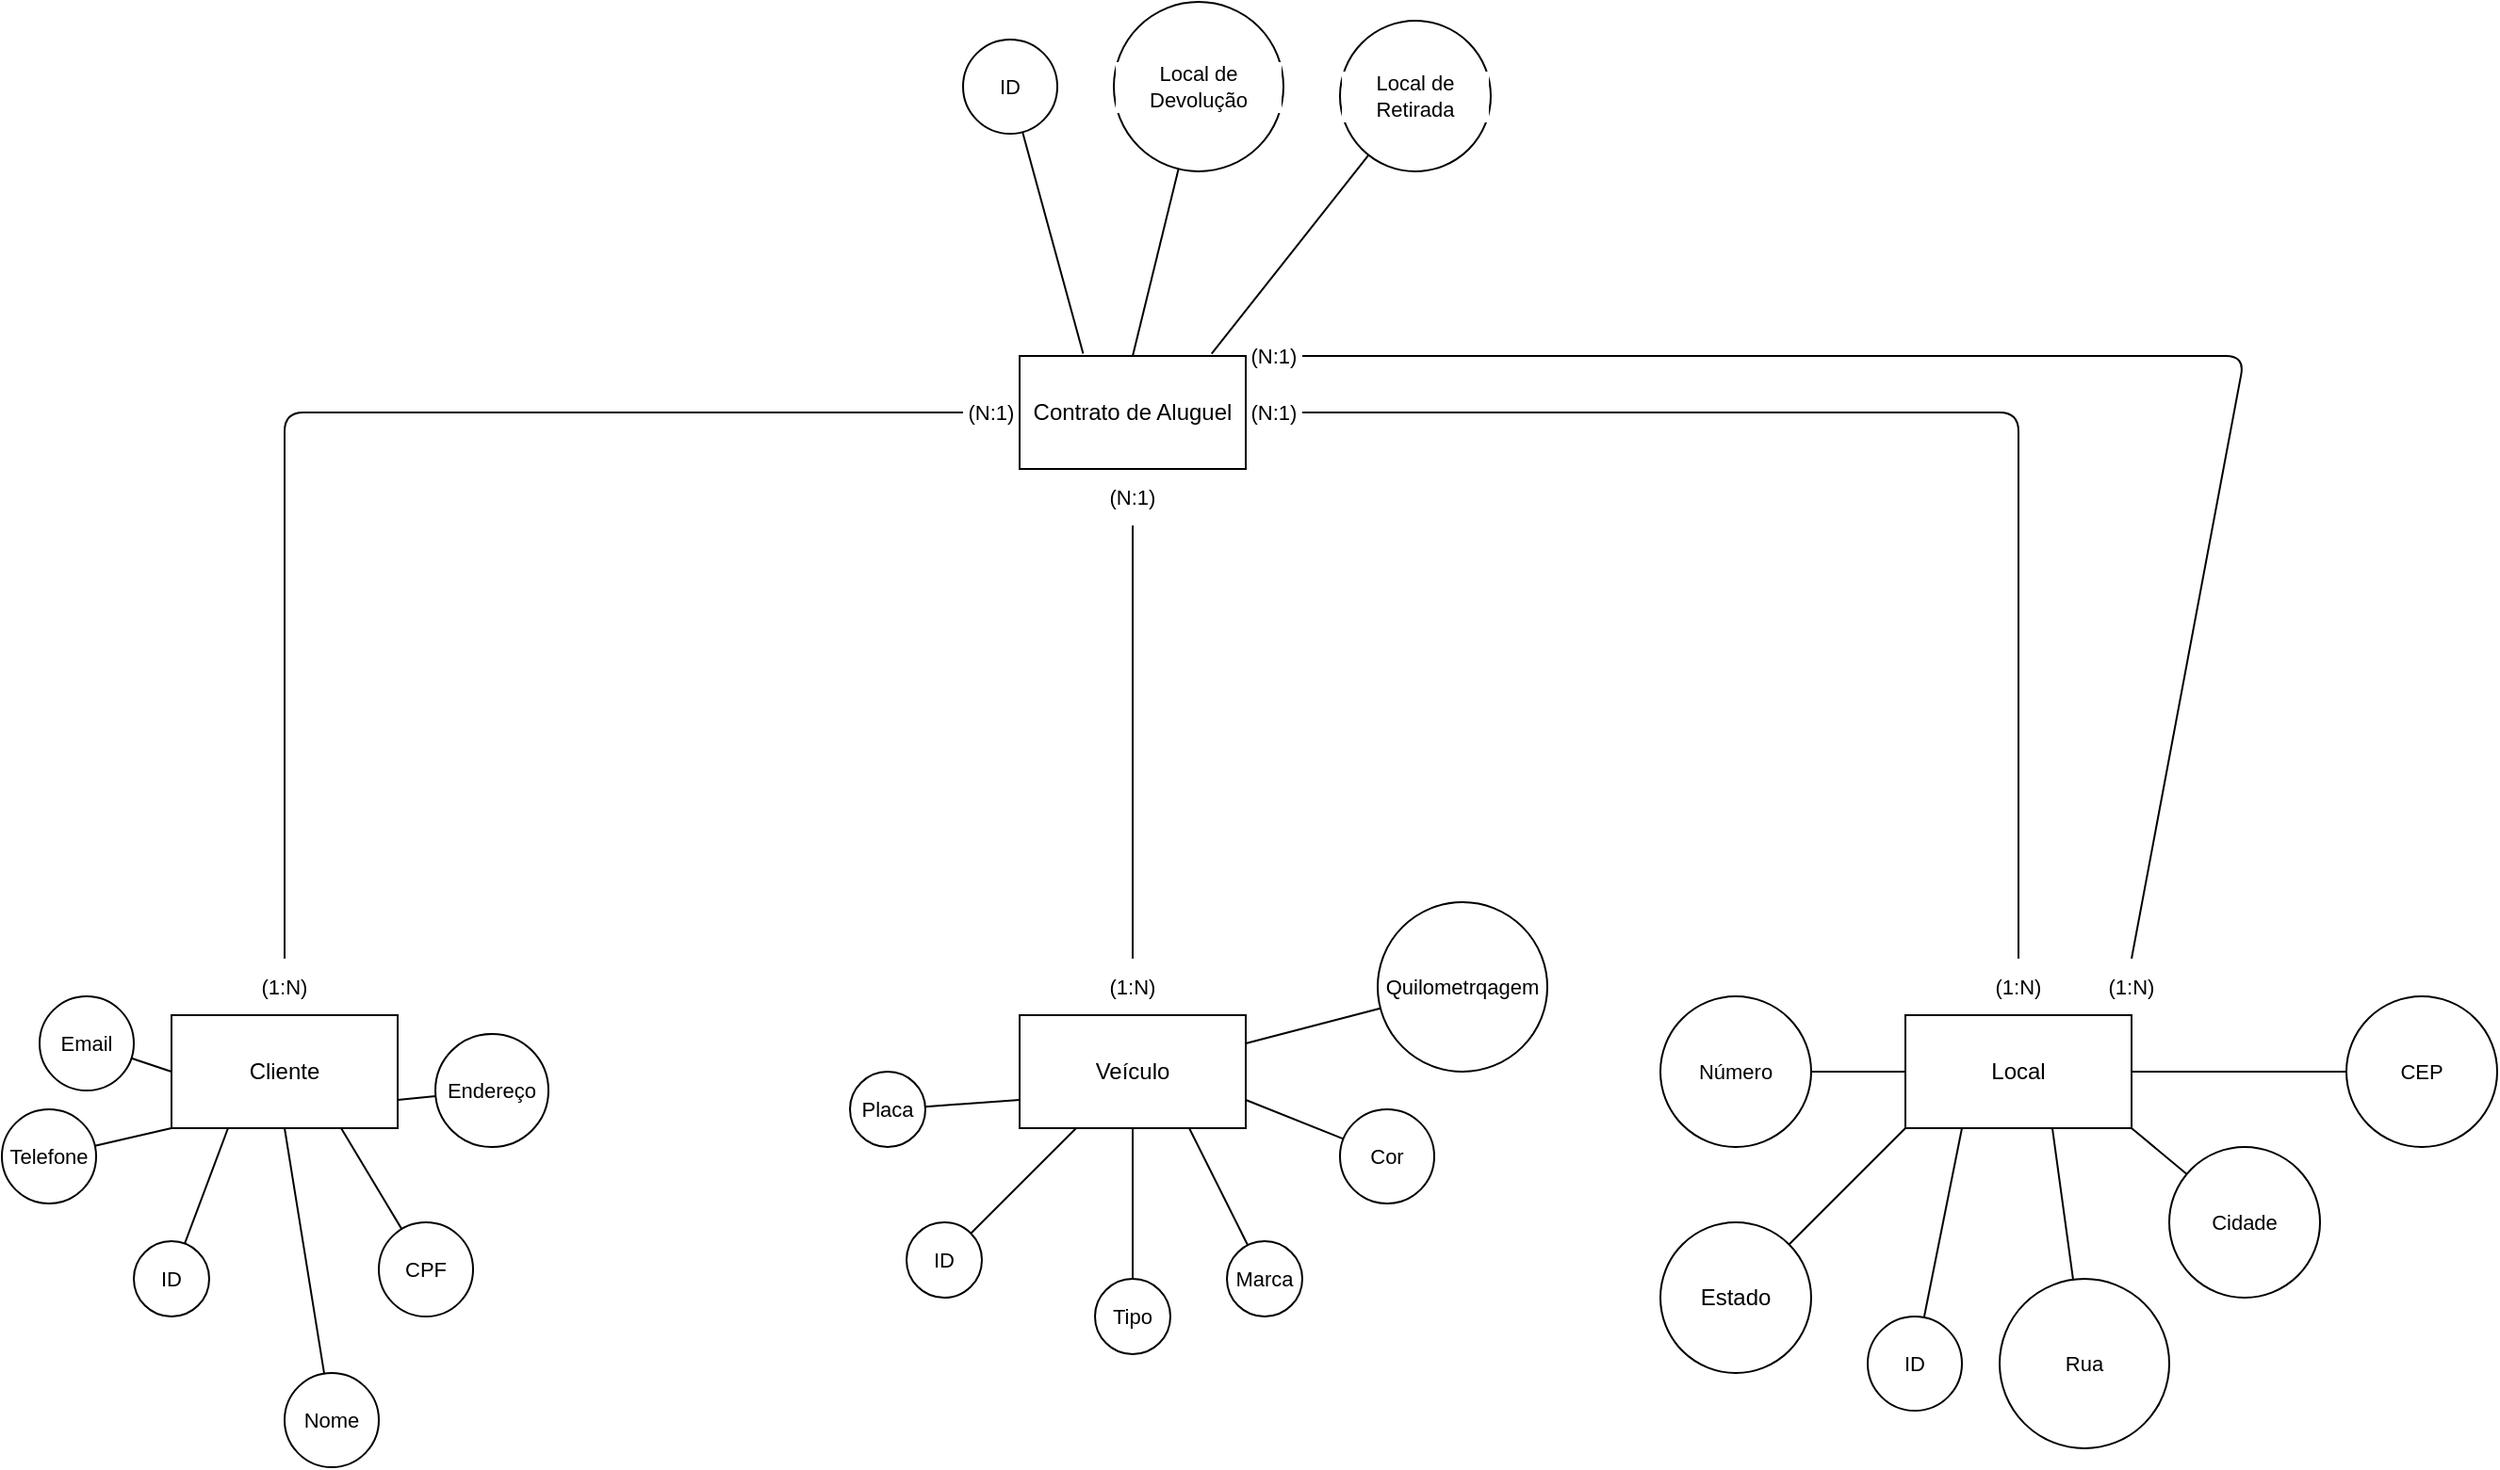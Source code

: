 <mxfile>
    <diagram id="xxtGg2wU7yqez92tXx-T" name="Sistema de Aluguel de Carros ">
        <mxGraphModel dx="1137" dy="779" grid="1" gridSize="10" guides="1" tooltips="1" connect="1" arrows="1" fold="1" page="1" pageScale="1" pageWidth="827" pageHeight="1169" math="0" shadow="0">
            <root>
                <mxCell id="0"/>
                <mxCell id="1" parent="0"/>
                <mxCell id="Yxqgq9dQf2puIT-HWOEp-28" style="edgeStyle=none;shape=connector;rounded=1;html=1;exitX=0.25;exitY=1;exitDx=0;exitDy=0;strokeColor=default;align=center;verticalAlign=middle;fontFamily=Helvetica;fontSize=11;fontColor=default;labelBackgroundColor=default;endArrow=none;endFill=0;" parent="1" source="Yxqgq9dQf2puIT-HWOEp-1" target="Yxqgq9dQf2puIT-HWOEp-30" edge="1">
                    <mxGeometry relative="1" as="geometry">
                        <mxPoint x="520" y="700" as="targetPoint"/>
                    </mxGeometry>
                </mxCell>
                <mxCell id="Yxqgq9dQf2puIT-HWOEp-31" style="edgeStyle=none;shape=connector;rounded=1;html=1;exitX=0.5;exitY=1;exitDx=0;exitDy=0;strokeColor=default;align=center;verticalAlign=middle;fontFamily=Helvetica;fontSize=11;fontColor=default;labelBackgroundColor=default;endArrow=none;endFill=0;" parent="1" source="Yxqgq9dQf2puIT-HWOEp-1" target="Yxqgq9dQf2puIT-HWOEp-32" edge="1">
                    <mxGeometry relative="1" as="geometry">
                        <mxPoint x="600" y="770" as="targetPoint"/>
                    </mxGeometry>
                </mxCell>
                <mxCell id="Yxqgq9dQf2puIT-HWOEp-33" style="edgeStyle=none;shape=connector;rounded=1;html=1;exitX=0.75;exitY=1;exitDx=0;exitDy=0;strokeColor=default;align=center;verticalAlign=middle;fontFamily=Helvetica;fontSize=11;fontColor=default;labelBackgroundColor=default;endArrow=none;endFill=0;" parent="1" source="Yxqgq9dQf2puIT-HWOEp-1" target="Yxqgq9dQf2puIT-HWOEp-36" edge="1">
                    <mxGeometry relative="1" as="geometry">
                        <mxPoint x="650" y="690" as="targetPoint"/>
                    </mxGeometry>
                </mxCell>
                <mxCell id="Yxqgq9dQf2puIT-HWOEp-37" style="edgeStyle=none;shape=connector;rounded=1;html=1;exitX=0;exitY=1;exitDx=0;exitDy=0;strokeColor=default;align=center;verticalAlign=middle;fontFamily=Helvetica;fontSize=11;fontColor=default;labelBackgroundColor=default;endArrow=none;endFill=0;" parent="1" source="Yxqgq9dQf2puIT-HWOEp-1" target="Yxqgq9dQf2puIT-HWOEp-38" edge="1">
                    <mxGeometry relative="1" as="geometry">
                        <mxPoint x="450" y="630" as="targetPoint"/>
                    </mxGeometry>
                </mxCell>
                <mxCell id="Yxqgq9dQf2puIT-HWOEp-39" style="edgeStyle=none;shape=connector;rounded=1;html=1;exitX=0;exitY=0.5;exitDx=0;exitDy=0;strokeColor=default;align=center;verticalAlign=middle;fontFamily=Helvetica;fontSize=11;fontColor=default;labelBackgroundColor=default;endArrow=none;endFill=0;" parent="1" source="Yxqgq9dQf2puIT-HWOEp-1" target="Yxqgq9dQf2puIT-HWOEp-40" edge="1">
                    <mxGeometry relative="1" as="geometry">
                        <mxPoint x="440" y="540" as="targetPoint"/>
                    </mxGeometry>
                </mxCell>
                <mxCell id="Yxqgq9dQf2puIT-HWOEp-41" style="edgeStyle=none;shape=connector;rounded=1;html=1;exitX=1;exitY=0.75;exitDx=0;exitDy=0;strokeColor=default;align=center;verticalAlign=middle;fontFamily=Helvetica;fontSize=11;fontColor=default;labelBackgroundColor=default;endArrow=none;endFill=0;" parent="1" source="Yxqgq9dQf2puIT-HWOEp-1" target="Yxqgq9dQf2puIT-HWOEp-42" edge="1">
                    <mxGeometry relative="1" as="geometry">
                        <mxPoint x="680" y="570" as="targetPoint"/>
                    </mxGeometry>
                </mxCell>
                <mxCell id="Yxqgq9dQf2puIT-HWOEp-1" value="Cliente" style="rounded=0;whiteSpace=wrap;html=1;" parent="1" vertex="1">
                    <mxGeometry x="500" y="540" width="120" height="60" as="geometry"/>
                </mxCell>
                <mxCell id="12" style="edgeStyle=none;html=1;exitX=1;exitY=0;exitDx=0;exitDy=0;entryX=0;entryY=0.5;entryDx=0;entryDy=0;endArrow=none;endFill=0;" parent="1" source="Yxqgq9dQf2puIT-HWOEp-2" target="9" edge="1">
                    <mxGeometry relative="1" as="geometry"/>
                </mxCell>
                <mxCell id="Yxqgq9dQf2puIT-HWOEp-2" value="Contrato de Aluguel" style="rounded=0;whiteSpace=wrap;html=1;" parent="1" vertex="1">
                    <mxGeometry x="950" y="190" width="120" height="60" as="geometry"/>
                </mxCell>
                <mxCell id="Yxqgq9dQf2puIT-HWOEp-11" style="edgeStyle=none;shape=connector;rounded=1;html=1;exitX=0.5;exitY=0;exitDx=0;exitDy=0;entryX=0.5;entryY=1;entryDx=0;entryDy=0;strokeColor=default;align=center;verticalAlign=middle;fontFamily=Helvetica;fontSize=11;fontColor=default;labelBackgroundColor=default;endArrow=none;endFill=0;" parent="1" source="Yxqgq9dQf2puIT-HWOEp-35" target="Yxqgq9dQf2puIT-HWOEp-2" edge="1">
                    <mxGeometry relative="1" as="geometry"/>
                </mxCell>
                <mxCell id="Yxqgq9dQf2puIT-HWOEp-43" style="edgeStyle=none;shape=connector;rounded=1;html=1;exitX=0.25;exitY=1;exitDx=0;exitDy=0;strokeColor=default;align=center;verticalAlign=middle;fontFamily=Helvetica;fontSize=11;fontColor=default;labelBackgroundColor=default;endArrow=none;endFill=0;" parent="1" source="Yxqgq9dQf2puIT-HWOEp-4" target="Yxqgq9dQf2puIT-HWOEp-44" edge="1">
                    <mxGeometry relative="1" as="geometry">
                        <mxPoint x="1370" y="700" as="targetPoint"/>
                        <mxPoint x="1440" y="630" as="sourcePoint"/>
                    </mxGeometry>
                </mxCell>
                <mxCell id="Yxqgq9dQf2puIT-HWOEp-45" style="edgeStyle=none;shape=connector;rounded=1;html=1;exitX=0.648;exitY=0.974;exitDx=0;exitDy=0;strokeColor=default;align=center;verticalAlign=middle;fontFamily=Helvetica;fontSize=11;fontColor=default;labelBackgroundColor=default;endArrow=none;endFill=0;exitPerimeter=0;" parent="1" source="Yxqgq9dQf2puIT-HWOEp-4" target="Yxqgq9dQf2puIT-HWOEp-46" edge="1">
                    <mxGeometry relative="1" as="geometry">
                        <mxPoint x="1510" y="720" as="targetPoint"/>
                        <mxPoint x="1470" y="630" as="sourcePoint"/>
                    </mxGeometry>
                </mxCell>
                <mxCell id="Yxqgq9dQf2puIT-HWOEp-47" style="edgeStyle=none;shape=connector;rounded=1;html=1;exitX=1;exitY=1;exitDx=0;exitDy=0;strokeColor=default;align=center;verticalAlign=middle;fontFamily=Helvetica;fontSize=11;fontColor=default;labelBackgroundColor=default;endArrow=none;endFill=0;" parent="1" source="Yxqgq9dQf2puIT-HWOEp-4" target="Yxqgq9dQf2puIT-HWOEp-48" edge="1">
                    <mxGeometry relative="1" as="geometry">
                        <mxPoint x="1600" y="650" as="targetPoint"/>
                        <mxPoint x="1530" y="615" as="sourcePoint"/>
                    </mxGeometry>
                </mxCell>
                <mxCell id="Yxqgq9dQf2puIT-HWOEp-53" style="edgeStyle=none;shape=connector;rounded=1;html=1;exitX=0.25;exitY=1;exitDx=0;exitDy=0;strokeColor=default;align=center;verticalAlign=middle;fontFamily=Helvetica;fontSize=11;fontColor=default;labelBackgroundColor=default;endArrow=none;endFill=0;" parent="1" source="Yxqgq9dQf2puIT-HWOEp-3" target="Yxqgq9dQf2puIT-HWOEp-54" edge="1">
                    <mxGeometry relative="1" as="geometry">
                        <mxPoint x="930" y="690" as="targetPoint"/>
                    </mxGeometry>
                </mxCell>
                <mxCell id="Yxqgq9dQf2puIT-HWOEp-55" style="edgeStyle=none;shape=connector;rounded=1;html=1;exitX=0.5;exitY=1;exitDx=0;exitDy=0;strokeColor=default;align=center;verticalAlign=middle;fontFamily=Helvetica;fontSize=11;fontColor=default;labelBackgroundColor=default;endArrow=none;endFill=0;" parent="1" source="Yxqgq9dQf2puIT-HWOEp-3" target="Yxqgq9dQf2puIT-HWOEp-56" edge="1">
                    <mxGeometry relative="1" as="geometry">
                        <mxPoint x="1030" y="720" as="targetPoint"/>
                    </mxGeometry>
                </mxCell>
                <mxCell id="Yxqgq9dQf2puIT-HWOEp-57" style="edgeStyle=none;shape=connector;rounded=1;html=1;exitX=0.75;exitY=1;exitDx=0;exitDy=0;strokeColor=default;align=center;verticalAlign=middle;fontFamily=Helvetica;fontSize=11;fontColor=default;labelBackgroundColor=default;endArrow=none;endFill=0;" parent="1" source="Yxqgq9dQf2puIT-HWOEp-3" target="Yxqgq9dQf2puIT-HWOEp-58" edge="1">
                    <mxGeometry relative="1" as="geometry">
                        <mxPoint x="1100" y="700" as="targetPoint"/>
                    </mxGeometry>
                </mxCell>
                <mxCell id="Yxqgq9dQf2puIT-HWOEp-59" style="edgeStyle=none;shape=connector;rounded=1;html=1;exitX=1;exitY=0.75;exitDx=0;exitDy=0;strokeColor=default;align=center;verticalAlign=middle;fontFamily=Helvetica;fontSize=11;fontColor=default;labelBackgroundColor=default;endArrow=none;endFill=0;" parent="1" source="Yxqgq9dQf2puIT-HWOEp-3" target="Yxqgq9dQf2puIT-HWOEp-60" edge="1">
                    <mxGeometry relative="1" as="geometry">
                        <mxPoint x="1160" y="630" as="targetPoint"/>
                    </mxGeometry>
                </mxCell>
                <mxCell id="Yxqgq9dQf2puIT-HWOEp-61" style="edgeStyle=none;shape=connector;rounded=1;html=1;exitX=0;exitY=0.75;exitDx=0;exitDy=0;strokeColor=default;align=center;verticalAlign=middle;fontFamily=Helvetica;fontSize=11;fontColor=default;labelBackgroundColor=default;endArrow=none;endFill=0;" parent="1" source="Yxqgq9dQf2puIT-HWOEp-3" target="Yxqgq9dQf2puIT-HWOEp-62" edge="1">
                    <mxGeometry relative="1" as="geometry">
                        <mxPoint x="860" y="610" as="targetPoint"/>
                    </mxGeometry>
                </mxCell>
                <mxCell id="Yxqgq9dQf2puIT-HWOEp-63" style="edgeStyle=none;shape=connector;rounded=1;html=1;exitX=1;exitY=0.25;exitDx=0;exitDy=0;strokeColor=default;align=center;verticalAlign=middle;fontFamily=Helvetica;fontSize=11;fontColor=default;labelBackgroundColor=default;endArrow=none;endFill=0;" parent="1" source="Yxqgq9dQf2puIT-HWOEp-3" target="Yxqgq9dQf2puIT-HWOEp-64" edge="1">
                    <mxGeometry relative="1" as="geometry">
                        <mxPoint x="1180" y="530" as="targetPoint"/>
                    </mxGeometry>
                </mxCell>
                <mxCell id="Yxqgq9dQf2puIT-HWOEp-3" value="Veículo" style="rounded=0;whiteSpace=wrap;html=1;" parent="1" vertex="1">
                    <mxGeometry x="950" y="540" width="120" height="60" as="geometry"/>
                </mxCell>
                <mxCell id="Yxqgq9dQf2puIT-HWOEp-12" style="edgeStyle=none;shape=connector;rounded=1;html=1;entryX=1;entryY=0.5;entryDx=0;entryDy=0;strokeColor=default;align=center;verticalAlign=middle;fontFamily=Helvetica;fontSize=11;fontColor=default;labelBackgroundColor=default;endArrow=none;endFill=0;" parent="1" source="Yxqgq9dQf2puIT-HWOEp-20" target="Yxqgq9dQf2puIT-HWOEp-2" edge="1">
                    <mxGeometry relative="1" as="geometry">
                        <Array as="points"/>
                    </mxGeometry>
                </mxCell>
                <mxCell id="13" style="edgeStyle=none;html=1;exitX=1;exitY=0;exitDx=0;exitDy=0;entryX=0.5;entryY=1;entryDx=0;entryDy=0;endArrow=none;endFill=0;" parent="1" source="Yxqgq9dQf2puIT-HWOEp-4" target="10" edge="1">
                    <mxGeometry relative="1" as="geometry"/>
                </mxCell>
                <mxCell id="uXIQdMLJWSDNHL1IQVIA-13" style="edgeStyle=none;html=1;exitX=0;exitY=1;exitDx=0;exitDy=0;endArrow=none;endFill=0;" parent="1" source="Yxqgq9dQf2puIT-HWOEp-4" target="uXIQdMLJWSDNHL1IQVIA-14" edge="1">
                    <mxGeometry relative="1" as="geometry">
                        <mxPoint x="1330" y="690" as="targetPoint"/>
                    </mxGeometry>
                </mxCell>
                <mxCell id="uXIQdMLJWSDNHL1IQVIA-15" style="edgeStyle=none;html=1;exitX=1;exitY=0.5;exitDx=0;exitDy=0;endArrow=none;endFill=0;" parent="1" source="Yxqgq9dQf2puIT-HWOEp-4" target="uXIQdMLJWSDNHL1IQVIA-16" edge="1">
                    <mxGeometry relative="1" as="geometry">
                        <mxPoint x="1750" y="560" as="targetPoint"/>
                    </mxGeometry>
                </mxCell>
                <mxCell id="uXIQdMLJWSDNHL1IQVIA-17" style="edgeStyle=none;shape=connector;rounded=1;html=1;exitX=0;exitY=0.5;exitDx=0;exitDy=0;strokeColor=default;align=center;verticalAlign=middle;fontFamily=Helvetica;fontSize=11;fontColor=default;labelBackgroundColor=default;endArrow=none;endFill=0;" parent="1" source="Yxqgq9dQf2puIT-HWOEp-4" target="uXIQdMLJWSDNHL1IQVIA-18" edge="1">
                    <mxGeometry relative="1" as="geometry">
                        <mxPoint x="1310" y="570" as="targetPoint"/>
                    </mxGeometry>
                </mxCell>
                <mxCell id="Yxqgq9dQf2puIT-HWOEp-4" value="Local" style="rounded=0;whiteSpace=wrap;html=1;" parent="1" vertex="1">
                    <mxGeometry x="1420" y="540" width="120" height="60" as="geometry"/>
                </mxCell>
                <mxCell id="Yxqgq9dQf2puIT-HWOEp-14" style="edgeStyle=none;shape=connector;rounded=1;html=1;exitX=1;exitY=0.5;exitDx=0;exitDy=0;strokeColor=default;align=center;verticalAlign=middle;fontFamily=Helvetica;fontSize=11;fontColor=default;labelBackgroundColor=default;endArrow=none;endFill=0;entryX=0;entryY=0.5;entryDx=0;entryDy=0;" parent="1" source="Yxqgq9dQf2puIT-HWOEp-18" target="Yxqgq9dQf2puIT-HWOEp-2" edge="1">
                    <mxGeometry relative="1" as="geometry">
                        <mxPoint x="1010" y="220" as="targetPoint"/>
                        <mxPoint x="560" y="540" as="sourcePoint"/>
                        <Array as="points"/>
                    </mxGeometry>
                </mxCell>
                <mxCell id="Yxqgq9dQf2puIT-HWOEp-17" value="" style="edgeStyle=none;shape=connector;rounded=1;html=1;exitX=0.5;exitY=0;exitDx=0;exitDy=0;strokeColor=default;align=center;verticalAlign=middle;fontFamily=Helvetica;fontSize=11;fontColor=default;labelBackgroundColor=default;endArrow=none;endFill=0;entryX=0;entryY=0.5;entryDx=0;entryDy=0;" parent="1" source="Yxqgq9dQf2puIT-HWOEp-22" target="Yxqgq9dQf2puIT-HWOEp-18" edge="1">
                    <mxGeometry relative="1" as="geometry">
                        <mxPoint x="950" y="220" as="targetPoint"/>
                        <mxPoint x="560" y="540" as="sourcePoint"/>
                        <Array as="points">
                            <mxPoint x="560" y="220"/>
                        </Array>
                    </mxGeometry>
                </mxCell>
                <mxCell id="Yxqgq9dQf2puIT-HWOEp-18" value="(N:1)" style="text;html=1;align=center;verticalAlign=middle;whiteSpace=wrap;rounded=0;fontFamily=Helvetica;fontSize=11;fontColor=default;labelBackgroundColor=default;" parent="1" vertex="1">
                    <mxGeometry x="920" y="205" width="30" height="30" as="geometry"/>
                </mxCell>
                <mxCell id="Yxqgq9dQf2puIT-HWOEp-20" value="(N:1)" style="text;html=1;align=center;verticalAlign=middle;whiteSpace=wrap;rounded=0;fontFamily=Helvetica;fontSize=11;fontColor=default;labelBackgroundColor=default;" parent="1" vertex="1">
                    <mxGeometry x="1070" y="205" width="30" height="30" as="geometry"/>
                </mxCell>
                <mxCell id="Yxqgq9dQf2puIT-HWOEp-21" value="" style="edgeStyle=none;shape=connector;rounded=1;html=1;exitX=0.5;exitY=0;exitDx=0;exitDy=0;strokeColor=default;align=center;verticalAlign=middle;fontFamily=Helvetica;fontSize=11;fontColor=default;labelBackgroundColor=default;endArrow=none;endFill=0;entryX=0.5;entryY=1;entryDx=0;entryDy=0;" parent="1" source="Yxqgq9dQf2puIT-HWOEp-1" target="Yxqgq9dQf2puIT-HWOEp-22" edge="1">
                    <mxGeometry relative="1" as="geometry">
                        <mxPoint x="920" y="220" as="targetPoint"/>
                        <mxPoint x="560" y="540" as="sourcePoint"/>
                        <Array as="points"/>
                    </mxGeometry>
                </mxCell>
                <mxCell id="Yxqgq9dQf2puIT-HWOEp-22" value="(1:N)" style="text;html=1;align=center;verticalAlign=middle;whiteSpace=wrap;rounded=0;fontFamily=Helvetica;fontSize=11;fontColor=default;labelBackgroundColor=default;" parent="1" vertex="1">
                    <mxGeometry x="530" y="510" width="60" height="30" as="geometry"/>
                </mxCell>
                <mxCell id="Yxqgq9dQf2puIT-HWOEp-23" value="" style="edgeStyle=none;shape=connector;rounded=1;html=1;exitX=0.5;exitY=0;exitDx=0;exitDy=0;entryX=0.5;entryY=1;entryDx=0;entryDy=0;strokeColor=default;align=center;verticalAlign=middle;fontFamily=Helvetica;fontSize=11;fontColor=default;labelBackgroundColor=default;endArrow=none;endFill=0;" parent="1" source="Yxqgq9dQf2puIT-HWOEp-3" target="Yxqgq9dQf2puIT-HWOEp-24" edge="1">
                    <mxGeometry relative="1" as="geometry">
                        <mxPoint x="1010" y="540" as="sourcePoint"/>
                        <mxPoint x="1010" y="250" as="targetPoint"/>
                    </mxGeometry>
                </mxCell>
                <mxCell id="Yxqgq9dQf2puIT-HWOEp-24" value="(1:N)" style="text;html=1;align=center;verticalAlign=middle;whiteSpace=wrap;rounded=0;fontFamily=Helvetica;fontSize=11;fontColor=default;labelBackgroundColor=default;" parent="1" vertex="1">
                    <mxGeometry x="980" y="510" width="60" height="30" as="geometry"/>
                </mxCell>
                <mxCell id="Yxqgq9dQf2puIT-HWOEp-25" value="" style="edgeStyle=none;shape=connector;rounded=1;html=1;exitX=0.5;exitY=0;exitDx=0;exitDy=0;entryX=0.5;entryY=1;entryDx=0;entryDy=0;strokeColor=default;align=center;verticalAlign=middle;fontFamily=Helvetica;fontSize=11;fontColor=default;labelBackgroundColor=default;endArrow=none;endFill=0;" parent="1" source="Yxqgq9dQf2puIT-HWOEp-4" target="Yxqgq9dQf2puIT-HWOEp-26" edge="1">
                    <mxGeometry relative="1" as="geometry">
                        <mxPoint x="1490" y="540" as="sourcePoint"/>
                        <mxPoint x="1100" y="220" as="targetPoint"/>
                        <Array as="points"/>
                    </mxGeometry>
                </mxCell>
                <mxCell id="Yxqgq9dQf2puIT-HWOEp-26" value="(1:N)" style="text;html=1;align=center;verticalAlign=middle;whiteSpace=wrap;rounded=0;fontFamily=Helvetica;fontSize=11;fontColor=default;labelBackgroundColor=default;" parent="1" vertex="1">
                    <mxGeometry x="1450" y="510" width="60" height="30" as="geometry"/>
                </mxCell>
                <mxCell id="Yxqgq9dQf2puIT-HWOEp-27" value="" style="edgeStyle=none;shape=connector;rounded=1;html=1;exitX=0.5;exitY=0;exitDx=0;exitDy=0;entryX=1;entryY=0.5;entryDx=0;entryDy=0;strokeColor=default;align=center;verticalAlign=middle;fontFamily=Helvetica;fontSize=11;fontColor=default;labelBackgroundColor=default;endArrow=none;endFill=0;" parent="1" source="Yxqgq9dQf2puIT-HWOEp-26" target="Yxqgq9dQf2puIT-HWOEp-20" edge="1">
                    <mxGeometry relative="1" as="geometry">
                        <mxPoint x="1480" y="510" as="sourcePoint"/>
                        <mxPoint x="1100" y="220" as="targetPoint"/>
                        <Array as="points">
                            <mxPoint x="1480" y="220"/>
                        </Array>
                    </mxGeometry>
                </mxCell>
                <mxCell id="Yxqgq9dQf2puIT-HWOEp-30" value="ID" style="ellipse;whiteSpace=wrap;html=1;aspect=fixed;fontFamily=Helvetica;fontSize=11;fontColor=default;labelBackgroundColor=default;" parent="1" vertex="1">
                    <mxGeometry x="480" y="660" width="40" height="40" as="geometry"/>
                </mxCell>
                <mxCell id="Yxqgq9dQf2puIT-HWOEp-32" value="Nome" style="ellipse;whiteSpace=wrap;html=1;aspect=fixed;strokeColor=default;align=center;verticalAlign=middle;fontFamily=Helvetica;fontSize=11;fontColor=default;labelBackgroundColor=default;fillColor=default;" parent="1" vertex="1">
                    <mxGeometry x="560" y="730" width="50" height="50" as="geometry"/>
                </mxCell>
                <mxCell id="Yxqgq9dQf2puIT-HWOEp-34" value="" style="edgeStyle=none;shape=connector;rounded=1;html=1;exitX=0.5;exitY=0;exitDx=0;exitDy=0;entryX=0.5;entryY=1;entryDx=0;entryDy=0;strokeColor=default;align=center;verticalAlign=middle;fontFamily=Helvetica;fontSize=11;fontColor=default;labelBackgroundColor=default;endArrow=none;endFill=0;" parent="1" source="Yxqgq9dQf2puIT-HWOEp-24" target="Yxqgq9dQf2puIT-HWOEp-35" edge="1">
                    <mxGeometry relative="1" as="geometry">
                        <mxPoint x="1010" y="510" as="sourcePoint"/>
                        <mxPoint x="1010" y="250" as="targetPoint"/>
                    </mxGeometry>
                </mxCell>
                <mxCell id="Yxqgq9dQf2puIT-HWOEp-35" value="(N:1)" style="text;html=1;align=center;verticalAlign=middle;whiteSpace=wrap;rounded=0;fontFamily=Helvetica;fontSize=11;fontColor=default;labelBackgroundColor=default;" parent="1" vertex="1">
                    <mxGeometry x="980" y="250" width="60" height="30" as="geometry"/>
                </mxCell>
                <mxCell id="Yxqgq9dQf2puIT-HWOEp-36" value="CPF" style="ellipse;whiteSpace=wrap;html=1;aspect=fixed;strokeColor=default;align=center;verticalAlign=middle;fontFamily=Helvetica;fontSize=11;fontColor=default;labelBackgroundColor=default;fillColor=default;" parent="1" vertex="1">
                    <mxGeometry x="610" y="650" width="50" height="50" as="geometry"/>
                </mxCell>
                <mxCell id="Yxqgq9dQf2puIT-HWOEp-38" value="Telefone" style="ellipse;whiteSpace=wrap;html=1;aspect=fixed;strokeColor=default;align=center;verticalAlign=middle;fontFamily=Helvetica;fontSize=11;fontColor=default;labelBackgroundColor=default;fillColor=default;" parent="1" vertex="1">
                    <mxGeometry x="410" y="590" width="50" height="50" as="geometry"/>
                </mxCell>
                <mxCell id="Yxqgq9dQf2puIT-HWOEp-40" value="Email" style="ellipse;whiteSpace=wrap;html=1;aspect=fixed;strokeColor=default;align=center;verticalAlign=middle;fontFamily=Helvetica;fontSize=11;fontColor=default;labelBackgroundColor=default;fillColor=default;" parent="1" vertex="1">
                    <mxGeometry x="430" y="530" width="50" height="50" as="geometry"/>
                </mxCell>
                <mxCell id="Yxqgq9dQf2puIT-HWOEp-42" value="Endereço" style="ellipse;whiteSpace=wrap;html=1;aspect=fixed;strokeColor=default;align=center;verticalAlign=middle;fontFamily=Helvetica;fontSize=11;fontColor=default;labelBackgroundColor=default;fillColor=default;" parent="1" vertex="1">
                    <mxGeometry x="640" y="550" width="60" height="60" as="geometry"/>
                </mxCell>
                <mxCell id="Yxqgq9dQf2puIT-HWOEp-44" value="ID" style="ellipse;whiteSpace=wrap;html=1;aspect=fixed;strokeColor=default;align=center;verticalAlign=middle;fontFamily=Helvetica;fontSize=11;fontColor=default;labelBackgroundColor=default;fillColor=default;" parent="1" vertex="1">
                    <mxGeometry x="1400" y="700" width="50" height="50" as="geometry"/>
                </mxCell>
                <mxCell id="Yxqgq9dQf2puIT-HWOEp-46" value="Rua" style="ellipse;whiteSpace=wrap;html=1;aspect=fixed;strokeColor=default;align=center;verticalAlign=middle;fontFamily=Helvetica;fontSize=11;fontColor=default;labelBackgroundColor=default;fillColor=default;" parent="1" vertex="1">
                    <mxGeometry x="1470" y="680" width="90" height="90" as="geometry"/>
                </mxCell>
                <mxCell id="Yxqgq9dQf2puIT-HWOEp-48" value="Cidade" style="ellipse;whiteSpace=wrap;html=1;aspect=fixed;strokeColor=default;align=center;verticalAlign=middle;fontFamily=Helvetica;fontSize=11;fontColor=default;labelBackgroundColor=default;fillColor=default;" parent="1" vertex="1">
                    <mxGeometry x="1560" y="610" width="80" height="80" as="geometry"/>
                </mxCell>
                <mxCell id="Yxqgq9dQf2puIT-HWOEp-54" value="ID" style="ellipse;whiteSpace=wrap;html=1;aspect=fixed;strokeColor=default;align=center;verticalAlign=middle;fontFamily=Helvetica;fontSize=11;fontColor=default;labelBackgroundColor=default;fillColor=default;" parent="1" vertex="1">
                    <mxGeometry x="890" y="650" width="40" height="40" as="geometry"/>
                </mxCell>
                <mxCell id="Yxqgq9dQf2puIT-HWOEp-56" value="Tipo" style="ellipse;whiteSpace=wrap;html=1;aspect=fixed;strokeColor=default;align=center;verticalAlign=middle;fontFamily=Helvetica;fontSize=11;fontColor=default;labelBackgroundColor=default;fillColor=default;" parent="1" vertex="1">
                    <mxGeometry x="990" y="680" width="40" height="40" as="geometry"/>
                </mxCell>
                <mxCell id="Yxqgq9dQf2puIT-HWOEp-58" value="Marca" style="ellipse;whiteSpace=wrap;html=1;aspect=fixed;strokeColor=default;align=center;verticalAlign=middle;fontFamily=Helvetica;fontSize=11;fontColor=default;labelBackgroundColor=default;fillColor=default;" parent="1" vertex="1">
                    <mxGeometry x="1060" y="660" width="40" height="40" as="geometry"/>
                </mxCell>
                <mxCell id="Yxqgq9dQf2puIT-HWOEp-60" value="Cor" style="ellipse;whiteSpace=wrap;html=1;aspect=fixed;strokeColor=default;align=center;verticalAlign=middle;fontFamily=Helvetica;fontSize=11;fontColor=default;labelBackgroundColor=default;fillColor=default;" parent="1" vertex="1">
                    <mxGeometry x="1120" y="590" width="50" height="50" as="geometry"/>
                </mxCell>
                <mxCell id="Yxqgq9dQf2puIT-HWOEp-62" value="Placa" style="ellipse;whiteSpace=wrap;html=1;aspect=fixed;strokeColor=default;align=center;verticalAlign=middle;fontFamily=Helvetica;fontSize=11;fontColor=default;labelBackgroundColor=default;fillColor=default;" parent="1" vertex="1">
                    <mxGeometry x="860" y="570" width="40" height="40" as="geometry"/>
                </mxCell>
                <mxCell id="Yxqgq9dQf2puIT-HWOEp-64" value="Quilometrqagem" style="ellipse;whiteSpace=wrap;html=1;aspect=fixed;strokeColor=default;align=center;verticalAlign=middle;fontFamily=Helvetica;fontSize=11;fontColor=default;labelBackgroundColor=default;fillColor=default;" parent="1" vertex="1">
                    <mxGeometry x="1140" y="480" width="90" height="90" as="geometry"/>
                </mxCell>
                <mxCell id="Yxqgq9dQf2puIT-HWOEp-65" style="edgeStyle=none;shape=connector;rounded=1;html=1;strokeColor=default;align=center;verticalAlign=middle;fontFamily=Helvetica;fontSize=11;fontColor=default;labelBackgroundColor=default;endArrow=none;endFill=0;entryX=0.281;entryY=-0.02;entryDx=0;entryDy=0;entryPerimeter=0;" parent="1" source="Yxqgq9dQf2puIT-HWOEp-68" target="Yxqgq9dQf2puIT-HWOEp-2" edge="1">
                    <mxGeometry relative="1" as="geometry">
                        <mxPoint x="929.999" y="172.469" as="targetPoint"/>
                        <mxPoint x="960" y="100" as="sourcePoint"/>
                    </mxGeometry>
                </mxCell>
                <mxCell id="Yxqgq9dQf2puIT-HWOEp-66" style="edgeStyle=none;shape=connector;rounded=1;html=1;exitX=0.5;exitY=0;exitDx=0;exitDy=0;strokeColor=default;align=center;verticalAlign=middle;fontFamily=Helvetica;fontSize=11;fontColor=default;labelBackgroundColor=default;endArrow=none;endFill=0;" parent="1" source="Yxqgq9dQf2puIT-HWOEp-2" target="Yxqgq9dQf2puIT-HWOEp-69" edge="1">
                    <mxGeometry relative="1" as="geometry">
                        <mxPoint x="1050" y="92" as="targetPoint"/>
                        <mxPoint x="1078" y="172" as="sourcePoint"/>
                    </mxGeometry>
                </mxCell>
                <mxCell id="Yxqgq9dQf2puIT-HWOEp-67" style="edgeStyle=none;shape=connector;rounded=1;html=1;exitX=0.849;exitY=-0.02;exitDx=0;exitDy=0;strokeColor=default;align=center;verticalAlign=middle;fontFamily=Helvetica;fontSize=11;fontColor=default;labelBackgroundColor=default;endArrow=none;endFill=0;exitPerimeter=0;" parent="1" source="Yxqgq9dQf2puIT-HWOEp-2" target="Yxqgq9dQf2puIT-HWOEp-70" edge="1">
                    <mxGeometry relative="1" as="geometry">
                        <mxPoint x="1130" y="-28" as="targetPoint"/>
                        <mxPoint x="1070" y="-78" as="sourcePoint"/>
                    </mxGeometry>
                </mxCell>
                <mxCell id="Yxqgq9dQf2puIT-HWOEp-68" value="ID" style="ellipse;whiteSpace=wrap;html=1;aspect=fixed;strokeColor=default;align=center;verticalAlign=middle;fontFamily=Helvetica;fontSize=11;fontColor=default;labelBackgroundColor=default;fillColor=default;" parent="1" vertex="1">
                    <mxGeometry x="920" y="22" width="50" height="50" as="geometry"/>
                </mxCell>
                <mxCell id="Yxqgq9dQf2puIT-HWOEp-69" value="Local de Devolução" style="ellipse;whiteSpace=wrap;html=1;aspect=fixed;strokeColor=default;align=center;verticalAlign=middle;fontFamily=Helvetica;fontSize=11;fontColor=default;labelBackgroundColor=default;fillColor=default;" parent="1" vertex="1">
                    <mxGeometry x="1000" y="2" width="90" height="90" as="geometry"/>
                </mxCell>
                <mxCell id="Yxqgq9dQf2puIT-HWOEp-70" value="Local de Retirada" style="ellipse;whiteSpace=wrap;html=1;aspect=fixed;strokeColor=default;align=center;verticalAlign=middle;fontFamily=Helvetica;fontSize=11;fontColor=default;labelBackgroundColor=default;fillColor=default;" parent="1" vertex="1">
                    <mxGeometry x="1120" y="12" width="80" height="80" as="geometry"/>
                </mxCell>
                <mxCell id="9" value="(N:1)" style="text;html=1;align=center;verticalAlign=middle;whiteSpace=wrap;rounded=0;fontFamily=Helvetica;fontSize=11;fontColor=default;labelBackgroundColor=default;" parent="1" vertex="1">
                    <mxGeometry x="1070" y="175" width="30" height="30" as="geometry"/>
                </mxCell>
                <mxCell id="10" value="(1:N)" style="text;html=1;align=center;verticalAlign=middle;whiteSpace=wrap;rounded=0;fontFamily=Helvetica;fontSize=11;fontColor=default;labelBackgroundColor=default;" parent="1" vertex="1">
                    <mxGeometry x="1510" y="510" width="60" height="30" as="geometry"/>
                </mxCell>
                <mxCell id="11" value="" style="edgeStyle=none;shape=connector;rounded=1;html=1;exitX=0.5;exitY=0;exitDx=0;exitDy=0;strokeColor=default;align=center;verticalAlign=middle;fontFamily=Helvetica;fontSize=11;fontColor=default;labelBackgroundColor=default;endArrow=none;endFill=0;" parent="1" source="10" target="9" edge="1">
                    <mxGeometry relative="1" as="geometry">
                        <mxPoint x="1530" y="480" as="sourcePoint"/>
                        <mxPoint x="1150" y="190" as="targetPoint"/>
                        <Array as="points">
                            <mxPoint x="1600" y="190"/>
                        </Array>
                    </mxGeometry>
                </mxCell>
                <mxCell id="uXIQdMLJWSDNHL1IQVIA-14" value="Estado" style="ellipse;whiteSpace=wrap;html=1;aspect=fixed;" parent="1" vertex="1">
                    <mxGeometry x="1290" y="650" width="80" height="80" as="geometry"/>
                </mxCell>
                <mxCell id="uXIQdMLJWSDNHL1IQVIA-16" value="CEP" style="ellipse;whiteSpace=wrap;html=1;aspect=fixed;fontFamily=Helvetica;fontSize=11;fontColor=default;labelBackgroundColor=default;" parent="1" vertex="1">
                    <mxGeometry x="1654" y="530" width="80" height="80" as="geometry"/>
                </mxCell>
                <mxCell id="uXIQdMLJWSDNHL1IQVIA-18" value="Número" style="ellipse;whiteSpace=wrap;html=1;aspect=fixed;fontFamily=Helvetica;fontSize=11;fontColor=default;labelBackgroundColor=default;" parent="1" vertex="1">
                    <mxGeometry x="1290" y="530" width="80" height="80" as="geometry"/>
                </mxCell>
            </root>
        </mxGraphModel>
    </diagram>
    <diagram id="1M4WCyiPqBJGXV5D22og" name="Sistema de Gerenciamento de E-commerce">
        <mxGraphModel dx="1825" dy="1920" grid="1" gridSize="10" guides="1" tooltips="1" connect="1" arrows="1" fold="1" page="1" pageScale="1" pageWidth="850" pageHeight="1100" math="0" shadow="0">
            <root>
                <mxCell id="0"/>
                <mxCell id="1" parent="0"/>
                <mxCell id="hDdlWtPuV5lefTkJR2zs-5" style="edgeStyle=none;shape=connector;rounded=1;html=1;exitX=1;exitY=0.5;exitDx=0;exitDy=0;entryX=0;entryY=0.5;entryDx=0;entryDy=0;strokeColor=default;align=center;verticalAlign=middle;fontFamily=Helvetica;fontSize=11;fontColor=default;labelBackgroundColor=default;endArrow=none;endFill=0;" parent="1" source="hDdlWtPuV5lefTkJR2zs-13" target="hDdlWtPuV5lefTkJR2zs-2" edge="1">
                    <mxGeometry relative="1" as="geometry"/>
                </mxCell>
                <mxCell id="3qWSvBv1PiIQNsYnN1V3-7" style="edgeStyle=none;html=1;exitX=0;exitY=0.5;exitDx=0;exitDy=0;endArrow=none;endFill=0;" parent="1" source="hDdlWtPuV5lefTkJR2zs-1" target="3qWSvBv1PiIQNsYnN1V3-8" edge="1">
                    <mxGeometry relative="1" as="geometry">
                        <mxPoint x="-40" y="530" as="targetPoint"/>
                    </mxGeometry>
                </mxCell>
                <mxCell id="3qWSvBv1PiIQNsYnN1V3-9" style="edgeStyle=none;shape=connector;rounded=1;html=1;exitX=0;exitY=0;exitDx=0;exitDy=0;strokeColor=default;align=center;verticalAlign=middle;fontFamily=Helvetica;fontSize=12;fontColor=default;labelBackgroundColor=default;endArrow=none;endFill=0;" parent="1" source="hDdlWtPuV5lefTkJR2zs-1" target="3qWSvBv1PiIQNsYnN1V3-10" edge="1">
                    <mxGeometry relative="1" as="geometry">
                        <mxPoint x="-20" y="410" as="targetPoint"/>
                    </mxGeometry>
                </mxCell>
                <mxCell id="3qWSvBv1PiIQNsYnN1V3-11" style="edgeStyle=none;shape=connector;rounded=1;html=1;exitX=0;exitY=1;exitDx=0;exitDy=0;strokeColor=default;align=center;verticalAlign=middle;fontFamily=Helvetica;fontSize=12;fontColor=default;labelBackgroundColor=default;endArrow=none;endFill=0;" parent="1" source="hDdlWtPuV5lefTkJR2zs-1" target="3qWSvBv1PiIQNsYnN1V3-13" edge="1">
                    <mxGeometry relative="1" as="geometry">
                        <mxPoint x="-30" y="640" as="targetPoint"/>
                    </mxGeometry>
                </mxCell>
                <mxCell id="3qWSvBv1PiIQNsYnN1V3-14" style="edgeStyle=none;shape=connector;rounded=1;html=1;exitX=0.75;exitY=1;exitDx=0;exitDy=0;strokeColor=default;align=center;verticalAlign=middle;fontFamily=Helvetica;fontSize=12;fontColor=default;labelBackgroundColor=default;endArrow=none;endFill=0;" parent="1" source="hDdlWtPuV5lefTkJR2zs-1" target="3qWSvBv1PiIQNsYnN1V3-15" edge="1">
                    <mxGeometry relative="1" as="geometry">
                        <mxPoint x="200" y="660" as="targetPoint"/>
                    </mxGeometry>
                </mxCell>
                <mxCell id="hDdlWtPuV5lefTkJR2zs-1" value="Pedido" style="rounded=0;whiteSpace=wrap;html=1;strokeColor=default;align=center;verticalAlign=middle;fontFamily=Helvetica;fontSize=11;fontColor=default;labelBackgroundColor=default;fillColor=default;" parent="1" vertex="1">
                    <mxGeometry x="40" y="500" width="120" height="60" as="geometry"/>
                </mxCell>
                <mxCell id="29HKduAUOOHAYVsJIoqf-7" style="edgeStyle=none;shape=connector;rounded=1;html=1;exitX=0.5;exitY=1;exitDx=0;exitDy=0;strokeColor=default;align=center;verticalAlign=middle;fontFamily=Helvetica;fontSize=12;fontColor=default;labelBackgroundColor=default;endArrow=none;endFill=0;" parent="1" source="hDdlWtPuV5lefTkJR2zs-2" target="29HKduAUOOHAYVsJIoqf-8" edge="1">
                    <mxGeometry relative="1" as="geometry">
                        <mxPoint x="600.286" y="660" as="targetPoint"/>
                    </mxGeometry>
                </mxCell>
                <mxCell id="29HKduAUOOHAYVsJIoqf-9" style="edgeStyle=none;shape=connector;rounded=1;html=1;exitX=1;exitY=0.5;exitDx=0;exitDy=0;strokeColor=default;align=center;verticalAlign=middle;fontFamily=Helvetica;fontSize=12;fontColor=default;labelBackgroundColor=default;endArrow=none;endFill=0;" parent="1" source="hDdlWtPuV5lefTkJR2zs-2" target="29HKduAUOOHAYVsJIoqf-10" edge="1">
                    <mxGeometry relative="1" as="geometry">
                        <mxPoint x="760" y="529.857" as="targetPoint"/>
                    </mxGeometry>
                </mxCell>
                <mxCell id="29HKduAUOOHAYVsJIoqf-11" style="edgeStyle=none;shape=connector;rounded=1;html=1;exitX=0.5;exitY=0;exitDx=0;exitDy=0;strokeColor=default;align=center;verticalAlign=middle;fontFamily=Helvetica;fontSize=12;fontColor=default;labelBackgroundColor=default;endArrow=none;endFill=0;" parent="1" source="hDdlWtPuV5lefTkJR2zs-2" target="29HKduAUOOHAYVsJIoqf-12" edge="1">
                    <mxGeometry relative="1" as="geometry">
                        <mxPoint x="600.286" y="390" as="targetPoint"/>
                    </mxGeometry>
                </mxCell>
                <mxCell id="29HKduAUOOHAYVsJIoqf-13" style="edgeStyle=none;shape=connector;rounded=1;html=1;exitX=1;exitY=1;exitDx=0;exitDy=0;strokeColor=default;align=center;verticalAlign=middle;fontFamily=Helvetica;fontSize=12;fontColor=default;labelBackgroundColor=default;endArrow=none;endFill=0;" parent="1" source="hDdlWtPuV5lefTkJR2zs-2" target="29HKduAUOOHAYVsJIoqf-14" edge="1">
                    <mxGeometry relative="1" as="geometry">
                        <mxPoint x="700" y="640" as="targetPoint"/>
                    </mxGeometry>
                </mxCell>
                <mxCell id="hDdlWtPuV5lefTkJR2zs-2" value="Pagamento" style="rounded=0;whiteSpace=wrap;html=1;strokeColor=default;align=center;verticalAlign=middle;fontFamily=Helvetica;fontSize=11;fontColor=default;labelBackgroundColor=default;fillColor=default;" parent="1" vertex="1">
                    <mxGeometry x="540" y="500" width="120" height="60" as="geometry"/>
                </mxCell>
                <mxCell id="hDdlWtPuV5lefTkJR2zs-6" style="edgeStyle=none;shape=connector;rounded=1;html=1;exitX=0.5;exitY=0;exitDx=0;exitDy=0;strokeColor=default;align=center;verticalAlign=middle;fontFamily=Helvetica;fontSize=11;fontColor=default;labelBackgroundColor=default;endArrow=none;endFill=0;entryX=0.5;entryY=1;entryDx=0;entryDy=0;" parent="1" source="hDdlWtPuV5lefTkJR2zs-19" target="hDdlWtPuV5lefTkJR2zs-1" edge="1">
                    <mxGeometry relative="1" as="geometry">
                        <mxPoint x="100" y="680" as="targetPoint"/>
                        <Array as="points"/>
                    </mxGeometry>
                </mxCell>
                <mxCell id="hDdlWtPuV5lefTkJR2zs-32" style="edgeStyle=none;shape=connector;rounded=1;html=1;exitX=0.75;exitY=0;exitDx=0;exitDy=0;strokeColor=default;align=center;verticalAlign=middle;fontFamily=Helvetica;fontSize=11;fontColor=default;labelBackgroundColor=default;endArrow=none;endFill=0;" parent="1" source="hDdlWtPuV5lefTkJR2zs-3" target="hDdlWtPuV5lefTkJR2zs-33" edge="1">
                    <mxGeometry relative="1" as="geometry">
                        <mxPoint x="430" y="900" as="targetPoint"/>
                    </mxGeometry>
                </mxCell>
                <mxCell id="hDdlWtPuV5lefTkJR2zs-34" style="edgeStyle=none;shape=connector;rounded=1;html=1;exitX=0.75;exitY=1;exitDx=0;exitDy=0;strokeColor=default;align=center;verticalAlign=middle;fontFamily=Helvetica;fontSize=11;fontColor=default;labelBackgroundColor=default;endArrow=none;endFill=0;" parent="1" source="hDdlWtPuV5lefTkJR2zs-3" target="hDdlWtPuV5lefTkJR2zs-35" edge="1">
                    <mxGeometry relative="1" as="geometry">
                        <mxPoint x="420" y="1120" as="targetPoint"/>
                    </mxGeometry>
                </mxCell>
                <mxCell id="hDdlWtPuV5lefTkJR2zs-36" style="edgeStyle=none;shape=connector;rounded=1;html=1;exitX=0.5;exitY=0;exitDx=0;exitDy=0;strokeColor=default;align=center;verticalAlign=middle;fontFamily=Helvetica;fontSize=11;fontColor=default;labelBackgroundColor=default;endArrow=none;endFill=0;" parent="1" source="hDdlWtPuV5lefTkJR2zs-3" target="hDdlWtPuV5lefTkJR2zs-37" edge="1">
                    <mxGeometry relative="1" as="geometry">
                        <mxPoint x="360" y="840" as="targetPoint"/>
                    </mxGeometry>
                </mxCell>
                <mxCell id="hDdlWtPuV5lefTkJR2zs-38" style="edgeStyle=none;shape=connector;rounded=1;html=1;exitX=0.5;exitY=1;exitDx=0;exitDy=0;strokeColor=default;align=center;verticalAlign=middle;fontFamily=Helvetica;fontSize=11;fontColor=default;labelBackgroundColor=default;endArrow=none;endFill=0;" parent="1" source="hDdlWtPuV5lefTkJR2zs-3" target="hDdlWtPuV5lefTkJR2zs-39" edge="1">
                    <mxGeometry relative="1" as="geometry">
                        <mxPoint x="329.5" y="1170" as="targetPoint"/>
                    </mxGeometry>
                </mxCell>
                <mxCell id="hDdlWtPuV5lefTkJR2zs-3" value="Cliente" style="rounded=0;whiteSpace=wrap;html=1;strokeColor=default;align=center;verticalAlign=middle;fontFamily=Helvetica;fontSize=11;fontColor=default;labelBackgroundColor=default;fillColor=default;" parent="1" vertex="1">
                    <mxGeometry x="270" y="980" width="120" height="60" as="geometry"/>
                </mxCell>
                <mxCell id="hDdlWtPuV5lefTkJR2zs-9" style="edgeStyle=none;shape=connector;rounded=1;html=1;exitX=1;exitY=0.5;exitDx=0;exitDy=0;entryX=0;entryY=0.5;entryDx=0;entryDy=0;strokeColor=default;align=center;verticalAlign=middle;fontFamily=Helvetica;fontSize=11;fontColor=default;labelBackgroundColor=default;endArrow=none;endFill=0;" parent="1" source="hDdlWtPuV5lefTkJR2zs-29" edge="1">
                    <mxGeometry relative="1" as="geometry">
                        <mxPoint x="270" y="110" as="targetPoint"/>
                    </mxGeometry>
                </mxCell>
                <mxCell id="hDdlWtPuV5lefTkJR2zs-10" value="" style="edgeStyle=none;shape=connector;rounded=1;html=1;exitX=1;exitY=0.5;exitDx=0;exitDy=0;entryX=0;entryY=0.5;entryDx=0;entryDy=0;strokeColor=default;align=center;verticalAlign=middle;fontFamily=Helvetica;fontSize=11;fontColor=default;labelBackgroundColor=default;endArrow=none;endFill=0;" parent="1" source="hDdlWtPuV5lefTkJR2zs-1" target="hDdlWtPuV5lefTkJR2zs-11" edge="1">
                    <mxGeometry relative="1" as="geometry">
                        <mxPoint x="160" y="530" as="sourcePoint"/>
                        <mxPoint x="540" y="530" as="targetPoint"/>
                    </mxGeometry>
                </mxCell>
                <mxCell id="hDdlWtPuV5lefTkJR2zs-11" value="(1:1)" style="text;html=1;align=center;verticalAlign=middle;whiteSpace=wrap;rounded=0;fontFamily=Helvetica;fontSize=11;fontColor=default;labelBackgroundColor=default;" parent="1" vertex="1">
                    <mxGeometry x="160" y="515" width="30" height="30" as="geometry"/>
                </mxCell>
                <mxCell id="hDdlWtPuV5lefTkJR2zs-12" value="" style="edgeStyle=none;shape=connector;rounded=1;html=1;exitX=1;exitY=0.5;exitDx=0;exitDy=0;entryX=0;entryY=0.5;entryDx=0;entryDy=0;strokeColor=default;align=center;verticalAlign=middle;fontFamily=Helvetica;fontSize=11;fontColor=default;labelBackgroundColor=default;endArrow=none;endFill=0;" parent="1" source="hDdlWtPuV5lefTkJR2zs-11" target="hDdlWtPuV5lefTkJR2zs-13" edge="1">
                    <mxGeometry relative="1" as="geometry">
                        <mxPoint x="190" y="530" as="sourcePoint"/>
                        <mxPoint x="540" y="530" as="targetPoint"/>
                    </mxGeometry>
                </mxCell>
                <mxCell id="hDdlWtPuV5lefTkJR2zs-13" value="(1:1)" style="text;html=1;align=center;verticalAlign=middle;whiteSpace=wrap;rounded=0;fontFamily=Helvetica;fontSize=11;fontColor=default;labelBackgroundColor=default;" parent="1" vertex="1">
                    <mxGeometry x="510" y="515" width="30" height="30" as="geometry"/>
                </mxCell>
                <mxCell id="hDdlWtPuV5lefTkJR2zs-16" value="" style="edgeStyle=none;shape=connector;rounded=1;html=1;exitX=0;exitY=0.5;exitDx=0;exitDy=0;strokeColor=default;align=center;verticalAlign=middle;fontFamily=Helvetica;fontSize=11;fontColor=default;labelBackgroundColor=default;endArrow=none;endFill=0;entryX=1;entryY=0.5;entryDx=0;entryDy=0;" parent="1" source="hDdlWtPuV5lefTkJR2zs-3" target="hDdlWtPuV5lefTkJR2zs-17" edge="1">
                    <mxGeometry relative="1" as="geometry">
                        <mxPoint x="100" y="560" as="targetPoint"/>
                        <mxPoint x="270" y="1010" as="sourcePoint"/>
                        <Array as="points"/>
                    </mxGeometry>
                </mxCell>
                <mxCell id="hDdlWtPuV5lefTkJR2zs-17" value="(1:N)" style="text;html=1;align=center;verticalAlign=middle;whiteSpace=wrap;rounded=0;fontFamily=Helvetica;fontSize=11;fontColor=default;labelBackgroundColor=default;" parent="1" vertex="1">
                    <mxGeometry x="230" y="996" width="40" height="30" as="geometry"/>
                </mxCell>
                <mxCell id="hDdlWtPuV5lefTkJR2zs-18" value="" style="edgeStyle=none;shape=connector;rounded=1;html=1;exitX=0;exitY=0.5;exitDx=0;exitDy=0;strokeColor=default;align=center;verticalAlign=middle;fontFamily=Helvetica;fontSize=11;fontColor=default;labelBackgroundColor=default;endArrow=none;endFill=0;entryX=0.5;entryY=1;entryDx=0;entryDy=0;" parent="1" source="hDdlWtPuV5lefTkJR2zs-17" target="hDdlWtPuV5lefTkJR2zs-19" edge="1">
                    <mxGeometry relative="1" as="geometry">
                        <mxPoint x="100" y="560" as="targetPoint"/>
                        <mxPoint x="230" y="1011" as="sourcePoint"/>
                        <Array as="points">
                            <mxPoint x="100" y="1010"/>
                        </Array>
                    </mxGeometry>
                </mxCell>
                <mxCell id="hDdlWtPuV5lefTkJR2zs-19" value="(N:1)" style="text;html=1;align=center;verticalAlign=middle;whiteSpace=wrap;rounded=0;fontFamily=Helvetica;fontSize=11;fontColor=default;labelBackgroundColor=default;" parent="1" vertex="1">
                    <mxGeometry x="70" y="560" width="60" height="30" as="geometry"/>
                </mxCell>
                <mxCell id="hDdlWtPuV5lefTkJR2zs-23" value="(N:N)" style="text;html=1;align=center;verticalAlign=middle;whiteSpace=wrap;rounded=0;fontFamily=Helvetica;fontSize=11;fontColor=default;labelBackgroundColor=default;" parent="1" vertex="1">
                    <mxGeometry x="70" y="470" width="60" height="30" as="geometry"/>
                </mxCell>
                <mxCell id="hDdlWtPuV5lefTkJR2zs-25" value="" style="edgeStyle=none;shape=connector;rounded=1;html=1;strokeColor=default;align=center;verticalAlign=middle;fontFamily=Helvetica;fontSize=11;fontColor=default;labelBackgroundColor=default;endArrow=none;endFill=0;entryX=0.5;entryY=0;entryDx=0;entryDy=0;exitX=0;exitY=0.5;exitDx=0;exitDy=0;" parent="1" source="hDdlWtPuV5lefTkJR2zs-29" target="hDdlWtPuV5lefTkJR2zs-23" edge="1">
                    <mxGeometry relative="1" as="geometry">
                        <mxPoint x="100" y="470" as="targetPoint"/>
                        <mxPoint x="220" y="110" as="sourcePoint"/>
                        <Array as="points">
                            <mxPoint x="100" y="110"/>
                        </Array>
                    </mxGeometry>
                </mxCell>
                <mxCell id="hDdlWtPuV5lefTkJR2zs-43" style="edgeStyle=none;shape=connector;rounded=1;html=1;exitX=1;exitY=0.5;exitDx=0;exitDy=0;entryX=0;entryY=0.5;entryDx=0;entryDy=0;strokeColor=default;align=center;verticalAlign=middle;fontFamily=Helvetica;fontSize=11;fontColor=default;labelBackgroundColor=default;endArrow=none;endFill=0;" parent="1" source="hDdlWtPuV5lefTkJR2zs-29" target="hDdlWtPuV5lefTkJR2zs-42" edge="1">
                    <mxGeometry relative="1" as="geometry"/>
                </mxCell>
                <mxCell id="hDdlWtPuV5lefTkJR2zs-29" value="(1:1)" style="text;html=1;align=center;verticalAlign=middle;whiteSpace=wrap;rounded=0;fontFamily=Helvetica;fontSize=11;fontColor=default;labelBackgroundColor=default;" parent="1" vertex="1">
                    <mxGeometry x="230" y="95" width="40" height="30" as="geometry"/>
                </mxCell>
                <mxCell id="hDdlWtPuV5lefTkJR2zs-31" style="edgeStyle=none;shape=connector;rounded=1;html=1;exitX=0;exitY=0.5;exitDx=0;exitDy=0;entryX=1;entryY=0.5;entryDx=0;entryDy=0;strokeColor=default;align=center;verticalAlign=middle;fontFamily=Helvetica;fontSize=11;fontColor=default;labelBackgroundColor=default;endArrow=none;endFill=0;" parent="1" source="hDdlWtPuV5lefTkJR2zs-30" target="hDdlWtPuV5lefTkJR2zs-3" edge="1">
                    <mxGeometry relative="1" as="geometry"/>
                </mxCell>
                <mxCell id="hDdlWtPuV5lefTkJR2zs-30" value="ID" style="ellipse;whiteSpace=wrap;html=1;aspect=fixed;strokeColor=default;align=center;verticalAlign=middle;fontFamily=Helvetica;fontSize=11;fontColor=default;labelBackgroundColor=default;fillColor=default;" parent="1" vertex="1">
                    <mxGeometry x="480" y="980" width="60" height="60" as="geometry"/>
                </mxCell>
                <mxCell id="hDdlWtPuV5lefTkJR2zs-33" value="Nome" style="ellipse;whiteSpace=wrap;html=1;aspect=fixed;strokeColor=default;align=center;verticalAlign=middle;fontFamily=Helvetica;fontSize=11;fontColor=default;labelBackgroundColor=default;fillColor=default;" parent="1" vertex="1">
                    <mxGeometry x="390" y="890" width="50" height="50" as="geometry"/>
                </mxCell>
                <mxCell id="hDdlWtPuV5lefTkJR2zs-35" value="CPF" style="ellipse;whiteSpace=wrap;html=1;aspect=fixed;strokeColor=default;align=center;verticalAlign=middle;fontFamily=Helvetica;fontSize=11;fontColor=default;labelBackgroundColor=default;fillColor=default;" parent="1" vertex="1">
                    <mxGeometry x="380" y="1080" width="50" height="50" as="geometry"/>
                </mxCell>
                <mxCell id="hDdlWtPuV5lefTkJR2zs-37" value="Telefone" style="ellipse;whiteSpace=wrap;html=1;aspect=fixed;strokeColor=default;align=center;verticalAlign=middle;fontFamily=Helvetica;fontSize=11;fontColor=default;labelBackgroundColor=default;fillColor=default;" parent="1" vertex="1">
                    <mxGeometry x="290" y="830" width="50" height="50" as="geometry"/>
                </mxCell>
                <mxCell id="hDdlWtPuV5lefTkJR2zs-39" value="Email" style="ellipse;whiteSpace=wrap;html=1;aspect=fixed;strokeColor=default;align=center;verticalAlign=middle;fontFamily=Helvetica;fontSize=11;fontColor=default;labelBackgroundColor=default;fillColor=default;" parent="1" vertex="1">
                    <mxGeometry x="289.5" y="1130" width="50" height="50" as="geometry"/>
                </mxCell>
                <mxCell id="hDdlWtPuV5lefTkJR2zs-45" style="edgeStyle=none;shape=connector;rounded=1;html=1;exitX=0;exitY=1;exitDx=0;exitDy=0;strokeColor=default;align=center;verticalAlign=middle;fontFamily=Helvetica;fontSize=11;fontColor=default;labelBackgroundColor=default;endArrow=none;endFill=0;" parent="1" source="hDdlWtPuV5lefTkJR2zs-42" target="hDdlWtPuV5lefTkJR2zs-46" edge="1">
                    <mxGeometry relative="1" as="geometry">
                        <mxPoint x="220.0" y="190" as="targetPoint"/>
                    </mxGeometry>
                </mxCell>
                <mxCell id="hDdlWtPuV5lefTkJR2zs-47" style="edgeStyle=none;shape=connector;rounded=1;html=1;exitX=1;exitY=0;exitDx=0;exitDy=0;strokeColor=default;align=center;verticalAlign=middle;fontFamily=Helvetica;fontSize=11;fontColor=default;labelBackgroundColor=default;endArrow=none;endFill=0;" parent="1" source="hDdlWtPuV5lefTkJR2zs-42" target="hDdlWtPuV5lefTkJR2zs-48" edge="1">
                    <mxGeometry relative="1" as="geometry">
                        <mxPoint x="400.0" y="30" as="targetPoint"/>
                    </mxGeometry>
                </mxCell>
                <mxCell id="hDdlWtPuV5lefTkJR2zs-49" style="edgeStyle=none;shape=connector;rounded=1;html=1;exitX=1;exitY=0.5;exitDx=0;exitDy=0;strokeColor=default;align=center;verticalAlign=middle;fontFamily=Helvetica;fontSize=11;fontColor=default;labelBackgroundColor=default;endArrow=none;endFill=0;" parent="1" source="DYQwTwnMKsKmaOrdO4uc-3" target="hDdlWtPuV5lefTkJR2zs-44" edge="1">
                    <mxGeometry relative="1" as="geometry"/>
                </mxCell>
                <mxCell id="hDdlWtPuV5lefTkJR2zs-42" value="Compra" style="rhombus;whiteSpace=wrap;html=1;strokeColor=default;align=center;verticalAlign=middle;fontFamily=Helvetica;fontSize=11;fontColor=default;labelBackgroundColor=default;fillColor=default;" parent="1" vertex="1">
                    <mxGeometry x="270" y="70" width="80" height="80" as="geometry"/>
                </mxCell>
                <mxCell id="3qWSvBv1PiIQNsYnN1V3-16" style="edgeStyle=none;shape=connector;rounded=1;html=1;exitX=0.5;exitY=0;exitDx=0;exitDy=0;strokeColor=default;align=center;verticalAlign=middle;fontFamily=Helvetica;fontSize=12;fontColor=default;labelBackgroundColor=default;endArrow=none;endFill=0;" parent="1" source="hDdlWtPuV5lefTkJR2zs-44" target="29HKduAUOOHAYVsJIoqf-1" edge="1">
                    <mxGeometry relative="1" as="geometry">
                        <mxPoint x="719.739" y="10" as="targetPoint"/>
                    </mxGeometry>
                </mxCell>
                <mxCell id="29HKduAUOOHAYVsJIoqf-2" style="edgeStyle=none;shape=connector;rounded=1;html=1;exitX=0.25;exitY=0;exitDx=0;exitDy=0;strokeColor=default;align=center;verticalAlign=middle;fontFamily=Helvetica;fontSize=12;fontColor=default;labelBackgroundColor=default;endArrow=none;endFill=0;" parent="1" source="hDdlWtPuV5lefTkJR2zs-44" target="29HKduAUOOHAYVsJIoqf-3" edge="1">
                    <mxGeometry relative="1" as="geometry">
                        <mxPoint x="640" y="-30.0" as="targetPoint"/>
                    </mxGeometry>
                </mxCell>
                <mxCell id="29HKduAUOOHAYVsJIoqf-4" style="edgeStyle=none;shape=connector;rounded=1;html=1;exitX=0.25;exitY=1;exitDx=0;exitDy=0;strokeColor=default;align=center;verticalAlign=middle;fontFamily=Helvetica;fontSize=12;fontColor=default;labelBackgroundColor=default;endArrow=none;endFill=0;" parent="1" source="hDdlWtPuV5lefTkJR2zs-44" target="29HKduAUOOHAYVsJIoqf-5" edge="1">
                    <mxGeometry relative="1" as="geometry">
                        <mxPoint x="640" y="260.0" as="targetPoint"/>
                    </mxGeometry>
                </mxCell>
                <mxCell id="hDdlWtPuV5lefTkJR2zs-44" value="Produto" style="rounded=0;whiteSpace=wrap;html=1;strokeColor=default;align=center;verticalAlign=middle;fontFamily=Helvetica;fontSize=11;fontColor=default;labelBackgroundColor=default;fillColor=default;" parent="1" vertex="1">
                    <mxGeometry x="660" y="80" width="120" height="60" as="geometry"/>
                </mxCell>
                <mxCell id="hDdlWtPuV5lefTkJR2zs-46" value="ID" style="ellipse;whiteSpace=wrap;html=1;aspect=fixed;strokeColor=default;align=center;verticalAlign=middle;fontFamily=Helvetica;fontSize=11;fontColor=default;labelBackgroundColor=default;fillColor=default;" parent="1" vertex="1">
                    <mxGeometry x="210" y="150" width="50" height="50" as="geometry"/>
                </mxCell>
                <mxCell id="hDdlWtPuV5lefTkJR2zs-48" value="Quantidade" style="ellipse;whiteSpace=wrap;html=1;aspect=fixed;strokeColor=default;align=center;verticalAlign=middle;fontFamily=Helvetica;fontSize=11;fontColor=default;labelBackgroundColor=default;fillColor=default;" parent="1" vertex="1">
                    <mxGeometry x="360" width="70" height="70" as="geometry"/>
                </mxCell>
                <mxCell id="3qWSvBv1PiIQNsYnN1V3-2" value="" style="edgeStyle=none;shape=connector;rounded=1;html=1;exitX=0.5;exitY=1;exitDx=0;exitDy=0;entryX=0.5;entryY=0;entryDx=0;entryDy=0;strokeColor=default;align=center;verticalAlign=middle;fontFamily=Helvetica;fontSize=11;fontColor=default;labelBackgroundColor=default;endArrow=none;endFill=0;" parent="1" source="hDdlWtPuV5lefTkJR2zs-42" target="3qWSvBv1PiIQNsYnN1V3-1" edge="1">
                    <mxGeometry relative="1" as="geometry">
                        <mxPoint x="310" y="150" as="sourcePoint"/>
                        <mxPoint x="540" y="500" as="targetPoint"/>
                        <Array as="points"/>
                    </mxGeometry>
                </mxCell>
                <mxCell id="3qWSvBv1PiIQNsYnN1V3-1" value="&lt;font style=&quot;font-size: 11px;&quot;&gt;(1:1)&lt;/font&gt;" style="text;html=1;align=center;verticalAlign=middle;whiteSpace=wrap;rounded=0;" parent="1" vertex="1">
                    <mxGeometry x="280" y="150" width="60" height="30" as="geometry"/>
                </mxCell>
                <mxCell id="3qWSvBv1PiIQNsYnN1V3-5" value="" style="edgeStyle=none;shape=connector;rounded=1;html=1;exitX=0.5;exitY=1;exitDx=0;exitDy=0;entryX=0.008;entryY=0.602;entryDx=0;entryDy=0;strokeColor=default;align=center;verticalAlign=middle;fontFamily=Helvetica;fontSize=11;fontColor=default;labelBackgroundColor=default;endArrow=none;endFill=0;entryPerimeter=0;" parent="1" source="3qWSvBv1PiIQNsYnN1V3-1" target="3qWSvBv1PiIQNsYnN1V3-3" edge="1">
                    <mxGeometry relative="1" as="geometry">
                        <mxPoint x="300" y="140" as="sourcePoint"/>
                        <mxPoint x="530" y="460" as="targetPoint"/>
                        <Array as="points">
                            <mxPoint x="310" y="508"/>
                        </Array>
                    </mxGeometry>
                </mxCell>
                <mxCell id="3qWSvBv1PiIQNsYnN1V3-3" value="&lt;font style=&quot;font-size: 11px;&quot;&gt;(1:1)&lt;/font&gt;" style="text;html=1;align=center;verticalAlign=middle;whiteSpace=wrap;rounded=0;" parent="1" vertex="1">
                    <mxGeometry x="500" y="490" width="40" height="30" as="geometry"/>
                </mxCell>
                <mxCell id="3qWSvBv1PiIQNsYnN1V3-8" value="ID" style="ellipse;whiteSpace=wrap;html=1;aspect=fixed;" parent="1" vertex="1">
                    <mxGeometry x="-140" y="490" width="50" height="50" as="geometry"/>
                </mxCell>
                <mxCell id="3qWSvBv1PiIQNsYnN1V3-10" value="Status" style="ellipse;whiteSpace=wrap;html=1;aspect=fixed;strokeColor=default;align=center;verticalAlign=middle;fontFamily=Helvetica;fontSize=12;fontColor=default;fillColor=default;" parent="1" vertex="1">
                    <mxGeometry x="-30" y="370" width="50" height="50" as="geometry"/>
                </mxCell>
                <mxCell id="3qWSvBv1PiIQNsYnN1V3-13" value="Data Pedido" style="ellipse;whiteSpace=wrap;html=1;aspect=fixed;strokeColor=default;align=center;verticalAlign=middle;fontFamily=Helvetica;fontSize=12;fontColor=default;fillColor=default;" parent="1" vertex="1">
                    <mxGeometry x="-70" y="600" width="60" height="60" as="geometry"/>
                </mxCell>
                <mxCell id="3qWSvBv1PiIQNsYnN1V3-15" value="Valor total" style="ellipse;whiteSpace=wrap;html=1;aspect=fixed;strokeColor=default;align=center;verticalAlign=middle;fontFamily=Helvetica;fontSize=12;fontColor=default;fillColor=default;" parent="1" vertex="1">
                    <mxGeometry x="160" y="620" width="40" height="40" as="geometry"/>
                </mxCell>
                <mxCell id="29HKduAUOOHAYVsJIoqf-1" value="Nome" style="ellipse;whiteSpace=wrap;html=1;aspect=fixed;strokeColor=default;align=center;verticalAlign=middle;fontFamily=Helvetica;fontSize=12;fontColor=default;fillColor=default;" parent="1" vertex="1">
                    <mxGeometry x="679.74" y="-90" width="60" height="60" as="geometry"/>
                </mxCell>
                <mxCell id="29HKduAUOOHAYVsJIoqf-3" value="ID" style="ellipse;whiteSpace=wrap;html=1;aspect=fixed;strokeColor=default;align=center;verticalAlign=middle;fontFamily=Helvetica;fontSize=12;fontColor=default;fillColor=default;" parent="1" vertex="1">
                    <mxGeometry x="580" y="-50" width="50" height="50" as="geometry"/>
                </mxCell>
                <mxCell id="29HKduAUOOHAYVsJIoqf-5" value="Preço" style="ellipse;whiteSpace=wrap;html=1;aspect=fixed;strokeColor=default;align=center;verticalAlign=middle;fontFamily=Helvetica;fontSize=12;fontColor=default;fillColor=default;" parent="1" vertex="1">
                    <mxGeometry x="600" y="220" width="50" height="50" as="geometry"/>
                </mxCell>
                <mxCell id="29HKduAUOOHAYVsJIoqf-8" value="ID" style="ellipse;whiteSpace=wrap;html=1;aspect=fixed;strokeColor=default;align=center;verticalAlign=middle;fontFamily=Helvetica;fontSize=12;fontColor=default;fillColor=default;" parent="1" vertex="1">
                    <mxGeometry x="560.29" y="620" width="40" height="40" as="geometry"/>
                </mxCell>
                <mxCell id="29HKduAUOOHAYVsJIoqf-10" value="Foma de pagamento" style="ellipse;whiteSpace=wrap;html=1;aspect=fixed;strokeColor=default;align=center;verticalAlign=middle;fontFamily=Helvetica;fontSize=12;fontColor=default;fillColor=default;" parent="1" vertex="1">
                    <mxGeometry x="720" y="495.07" width="69.86" height="69.86" as="geometry"/>
                </mxCell>
                <mxCell id="29HKduAUOOHAYVsJIoqf-12" value="Valor" style="ellipse;whiteSpace=wrap;html=1;aspect=fixed;strokeColor=default;align=center;verticalAlign=middle;fontFamily=Helvetica;fontSize=12;fontColor=default;fillColor=default;" parent="1" vertex="1">
                    <mxGeometry x="560.29" y="390" width="40" height="40" as="geometry"/>
                </mxCell>
                <mxCell id="29HKduAUOOHAYVsJIoqf-14" value="Data" style="ellipse;whiteSpace=wrap;html=1;aspect=fixed;strokeColor=default;align=center;verticalAlign=middle;fontFamily=Helvetica;fontSize=12;fontColor=default;fillColor=default;" parent="1" vertex="1">
                    <mxGeometry x="660" y="600" width="50" height="50" as="geometry"/>
                </mxCell>
                <mxCell id="DYQwTwnMKsKmaOrdO4uc-2" value="" style="edgeStyle=none;shape=connector;rounded=1;html=1;exitX=1;exitY=0.5;exitDx=0;exitDy=0;strokeColor=default;align=center;verticalAlign=middle;fontFamily=Helvetica;fontSize=11;fontColor=default;labelBackgroundColor=default;endArrow=none;endFill=0;" edge="1" parent="1" source="hDdlWtPuV5lefTkJR2zs-42" target="DYQwTwnMKsKmaOrdO4uc-1">
                    <mxGeometry relative="1" as="geometry">
                        <mxPoint x="350" y="110" as="sourcePoint"/>
                        <mxPoint x="660" y="110" as="targetPoint"/>
                    </mxGeometry>
                </mxCell>
                <mxCell id="DYQwTwnMKsKmaOrdO4uc-1" value="(N:N)" style="text;html=1;align=center;verticalAlign=middle;whiteSpace=wrap;rounded=0;" vertex="1" parent="1">
                    <mxGeometry x="350" y="95" width="30" height="30" as="geometry"/>
                </mxCell>
                <mxCell id="DYQwTwnMKsKmaOrdO4uc-4" value="" style="edgeStyle=none;shape=connector;rounded=1;html=1;exitX=1;exitY=0.5;exitDx=0;exitDy=0;strokeColor=default;align=center;verticalAlign=middle;fontFamily=Helvetica;fontSize=11;fontColor=default;labelBackgroundColor=default;endArrow=none;endFill=0;" edge="1" parent="1" source="DYQwTwnMKsKmaOrdO4uc-1" target="DYQwTwnMKsKmaOrdO4uc-3">
                    <mxGeometry relative="1" as="geometry">
                        <mxPoint x="380" y="110" as="sourcePoint"/>
                        <mxPoint x="660" y="110" as="targetPoint"/>
                    </mxGeometry>
                </mxCell>
                <mxCell id="DYQwTwnMKsKmaOrdO4uc-3" value="(N:N)" style="text;html=1;align=center;verticalAlign=middle;whiteSpace=wrap;rounded=0;" vertex="1" parent="1">
                    <mxGeometry x="630" y="95" width="30" height="30" as="geometry"/>
                </mxCell>
            </root>
        </mxGraphModel>
    </diagram>
    <diagram id="dr1Qvx88KBJaIVN_RhD0" name="Sistema de Gestão Escolar">
        <mxGraphModel dx="826" dy="1558" grid="1" gridSize="10" guides="1" tooltips="1" connect="1" arrows="1" fold="1" page="1" pageScale="1" pageWidth="850" pageHeight="1100" math="0" shadow="0">
            <root>
                <mxCell id="0"/>
                <mxCell id="1" parent="0"/>
                <mxCell id="3KuF6vfv-O9fhnFAvwyF-1" style="edgeStyle=none;shape=connector;rounded=1;html=1;exitX=1;exitY=0.5;exitDx=0;exitDy=0;strokeColor=default;align=center;verticalAlign=middle;fontFamily=Helvetica;fontSize=12;fontColor=default;labelBackgroundColor=default;endArrow=none;endFill=0;" edge="1" parent="1" source="3KuF6vfv-O9fhnFAvwyF-6" target="kw6xZEX0tuHNC-Ck3foO-2">
                    <mxGeometry relative="1" as="geometry"/>
                </mxCell>
                <mxCell id="3KuF6vfv-O9fhnFAvwyF-19" style="edgeStyle=none;shape=connector;rounded=1;html=1;exitX=0.5;exitY=1;exitDx=0;exitDy=0;strokeColor=default;align=center;verticalAlign=middle;fontFamily=Helvetica;fontSize=12;fontColor=default;labelBackgroundColor=default;endArrow=none;endFill=0;" edge="1" parent="1" source="kw6xZEX0tuHNC-Ck3foO-1" target="3KuF6vfv-O9fhnFAvwyF-20">
                    <mxGeometry relative="1" as="geometry">
                        <mxPoint x="80" y="820" as="targetPoint"/>
                    </mxGeometry>
                </mxCell>
                <mxCell id="kw6xZEX0tuHNC-Ck3foO-1" value="Mátricula" style="rounded=0;whiteSpace=wrap;html=1;" parent="1" vertex="1">
                    <mxGeometry x="20" y="600" width="120" height="60" as="geometry"/>
                </mxCell>
                <mxCell id="3KuF6vfv-O9fhnFAvwyF-23" style="edgeStyle=none;shape=connector;rounded=1;html=1;exitX=0.5;exitY=1;exitDx=0;exitDy=0;strokeColor=default;align=center;verticalAlign=middle;fontFamily=Helvetica;fontSize=12;fontColor=default;labelBackgroundColor=default;endArrow=none;endFill=0;" edge="1" parent="1" source="kw6xZEX0tuHNC-Ck3foO-2" target="3KuF6vfv-O9fhnFAvwyF-24">
                    <mxGeometry relative="1" as="geometry">
                        <mxPoint x="609.857" y="750" as="targetPoint"/>
                    </mxGeometry>
                </mxCell>
                <mxCell id="3KuF6vfv-O9fhnFAvwyF-25" style="edgeStyle=none;shape=connector;rounded=1;html=1;exitX=0.75;exitY=1;exitDx=0;exitDy=0;strokeColor=default;align=center;verticalAlign=middle;fontFamily=Helvetica;fontSize=12;fontColor=default;labelBackgroundColor=default;endArrow=none;endFill=0;" edge="1" parent="1" source="kw6xZEX0tuHNC-Ck3foO-2" target="3KuF6vfv-O9fhnFAvwyF-26">
                    <mxGeometry relative="1" as="geometry">
                        <mxPoint x="670" y="830" as="targetPoint"/>
                    </mxGeometry>
                </mxCell>
                <mxCell id="3KuF6vfv-O9fhnFAvwyF-27" style="edgeStyle=none;shape=connector;rounded=1;html=1;exitX=1;exitY=1;exitDx=0;exitDy=0;strokeColor=default;align=center;verticalAlign=middle;fontFamily=Helvetica;fontSize=12;fontColor=default;labelBackgroundColor=default;endArrow=none;endFill=0;" edge="1" parent="1" source="kw6xZEX0tuHNC-Ck3foO-2" target="3KuF6vfv-O9fhnFAvwyF-28">
                    <mxGeometry relative="1" as="geometry">
                        <mxPoint x="730" y="740" as="targetPoint"/>
                    </mxGeometry>
                </mxCell>
                <mxCell id="3KuF6vfv-O9fhnFAvwyF-29" style="edgeStyle=none;shape=connector;rounded=1;html=1;exitX=1;exitY=0.75;exitDx=0;exitDy=0;strokeColor=default;align=center;verticalAlign=middle;fontFamily=Helvetica;fontSize=12;fontColor=default;labelBackgroundColor=default;endArrow=none;endFill=0;" edge="1" parent="1" source="kw6xZEX0tuHNC-Ck3foO-2" target="3KuF6vfv-O9fhnFAvwyF-30">
                    <mxGeometry relative="1" as="geometry">
                        <mxPoint x="800" y="644.667" as="targetPoint"/>
                    </mxGeometry>
                </mxCell>
                <mxCell id="3KuF6vfv-O9fhnFAvwyF-31" style="edgeStyle=none;shape=connector;rounded=1;html=1;exitX=1;exitY=0.25;exitDx=0;exitDy=0;strokeColor=default;align=center;verticalAlign=middle;fontFamily=Helvetica;fontSize=12;fontColor=default;labelBackgroundColor=default;endArrow=none;endFill=0;" edge="1" parent="1" source="kw6xZEX0tuHNC-Ck3foO-2" target="3KuF6vfv-O9fhnFAvwyF-32">
                    <mxGeometry relative="1" as="geometry">
                        <mxPoint x="770" y="570" as="targetPoint"/>
                    </mxGeometry>
                </mxCell>
                <mxCell id="3KuF6vfv-O9fhnFAvwyF-33" style="edgeStyle=none;shape=connector;rounded=1;html=1;exitX=0.75;exitY=0;exitDx=0;exitDy=0;strokeColor=default;align=center;verticalAlign=middle;fontFamily=Helvetica;fontSize=12;fontColor=default;labelBackgroundColor=default;endArrow=none;endFill=0;" edge="1" parent="1" source="kw6xZEX0tuHNC-Ck3foO-2" target="3KuF6vfv-O9fhnFAvwyF-34">
                    <mxGeometry relative="1" as="geometry">
                        <mxPoint x="690" y="530" as="targetPoint"/>
                    </mxGeometry>
                </mxCell>
                <mxCell id="kw6xZEX0tuHNC-Ck3foO-2" value="Aluno" style="rounded=0;whiteSpace=wrap;html=1;" parent="1" vertex="1">
                    <mxGeometry x="550" y="600" width="120" height="60" as="geometry"/>
                </mxCell>
                <mxCell id="3KuF6vfv-O9fhnFAvwyF-5" style="edgeStyle=none;shape=connector;rounded=1;html=1;exitX=1;exitY=0.5;exitDx=0;exitDy=0;entryX=0;entryY=0.5;entryDx=0;entryDy=0;strokeColor=default;align=center;verticalAlign=middle;fontFamily=Helvetica;fontSize=12;fontColor=default;labelBackgroundColor=default;endArrow=none;endFill=0;" edge="1" parent="1" source="3KuF6vfv-O9fhnFAvwyF-15" target="3KuF6vfv-O9fhnFAvwyF-4">
                    <mxGeometry relative="1" as="geometry"/>
                </mxCell>
                <mxCell id="3KuF6vfv-O9fhnFAvwyF-35" style="edgeStyle=none;shape=connector;rounded=1;html=1;exitX=0.25;exitY=0;exitDx=0;exitDy=0;strokeColor=default;align=center;verticalAlign=middle;fontFamily=Helvetica;fontSize=12;fontColor=default;labelBackgroundColor=default;endArrow=none;endFill=0;" edge="1" parent="1" source="kw6xZEX0tuHNC-Ck3foO-3" target="3KuF6vfv-O9fhnFAvwyF-36">
                    <mxGeometry relative="1" as="geometry">
                        <mxPoint x="270" y="270.0" as="targetPoint"/>
                    </mxGeometry>
                </mxCell>
                <mxCell id="3KuF6vfv-O9fhnFAvwyF-37" style="edgeStyle=none;shape=connector;rounded=1;html=1;exitX=0.5;exitY=0;exitDx=0;exitDy=0;strokeColor=default;align=center;verticalAlign=middle;fontFamily=Helvetica;fontSize=12;fontColor=default;labelBackgroundColor=default;endArrow=none;endFill=0;" edge="1" parent="1" source="kw6xZEX0tuHNC-Ck3foO-3" target="3KuF6vfv-O9fhnFAvwyF-38">
                    <mxGeometry relative="1" as="geometry">
                        <mxPoint x="310" y="220" as="targetPoint"/>
                    </mxGeometry>
                </mxCell>
                <mxCell id="kw6xZEX0tuHNC-Ck3foO-3" value="Discuplina" style="rounded=0;whiteSpace=wrap;html=1;" parent="1" vertex="1">
                    <mxGeometry x="260" y="350" width="120" height="60" as="geometry"/>
                </mxCell>
                <mxCell id="kw6xZEX0tuHNC-Ck3foO-4" value="Professor" style="rounded=0;whiteSpace=wrap;html=1;" parent="1" vertex="1">
                    <mxGeometry x="1690" y="420" width="120" height="60" as="geometry"/>
                </mxCell>
                <mxCell id="3KuF6vfv-O9fhnFAvwyF-39" style="edgeStyle=none;shape=connector;rounded=1;html=1;exitX=0.25;exitY=0;exitDx=0;exitDy=0;strokeColor=default;align=center;verticalAlign=middle;fontFamily=Helvetica;fontSize=12;fontColor=default;labelBackgroundColor=default;endArrow=none;endFill=0;" edge="1" parent="1" source="3KuF6vfv-O9fhnFAvwyF-4" target="3KuF6vfv-O9fhnFAvwyF-40">
                    <mxGeometry relative="1" as="geometry">
                        <mxPoint x="640" y="220" as="targetPoint"/>
                    </mxGeometry>
                </mxCell>
                <mxCell id="3KuF6vfv-O9fhnFAvwyF-41" style="edgeStyle=none;shape=connector;rounded=1;html=1;exitX=0.5;exitY=0;exitDx=0;exitDy=0;strokeColor=default;align=center;verticalAlign=middle;fontFamily=Helvetica;fontSize=12;fontColor=default;labelBackgroundColor=default;endArrow=none;endFill=0;" edge="1" parent="1" source="3KuF6vfv-O9fhnFAvwyF-4" target="3KuF6vfv-O9fhnFAvwyF-42">
                    <mxGeometry relative="1" as="geometry">
                        <mxPoint x="690" y="210" as="targetPoint"/>
                    </mxGeometry>
                </mxCell>
                <mxCell id="3KuF6vfv-O9fhnFAvwyF-43" style="edgeStyle=none;shape=connector;rounded=1;html=1;exitX=0.75;exitY=0;exitDx=0;exitDy=0;strokeColor=default;align=center;verticalAlign=middle;fontFamily=Helvetica;fontSize=12;fontColor=default;labelBackgroundColor=default;endArrow=none;endFill=0;" edge="1" parent="1" source="3KuF6vfv-O9fhnFAvwyF-4" target="3KuF6vfv-O9fhnFAvwyF-44">
                    <mxGeometry relative="1" as="geometry">
                        <mxPoint x="730" y="220" as="targetPoint"/>
                    </mxGeometry>
                </mxCell>
                <mxCell id="3KuF6vfv-O9fhnFAvwyF-45" style="edgeStyle=none;shape=connector;rounded=1;html=1;exitX=1;exitY=0;exitDx=0;exitDy=0;strokeColor=default;align=center;verticalAlign=middle;fontFamily=Helvetica;fontSize=12;fontColor=default;labelBackgroundColor=default;endArrow=none;endFill=0;" edge="1" parent="1" source="3KuF6vfv-O9fhnFAvwyF-4" target="3KuF6vfv-O9fhnFAvwyF-46">
                    <mxGeometry relative="1" as="geometry">
                        <mxPoint x="820" y="290" as="targetPoint"/>
                    </mxGeometry>
                </mxCell>
                <mxCell id="3KuF6vfv-O9fhnFAvwyF-47" style="edgeStyle=none;shape=connector;rounded=1;html=1;exitX=1;exitY=0.25;exitDx=0;exitDy=0;strokeColor=default;align=center;verticalAlign=middle;fontFamily=Helvetica;fontSize=12;fontColor=default;labelBackgroundColor=default;endArrow=none;endFill=0;" edge="1" parent="1" source="3KuF6vfv-O9fhnFAvwyF-4" target="3KuF6vfv-O9fhnFAvwyF-48">
                    <mxGeometry relative="1" as="geometry">
                        <mxPoint x="820" y="410" as="targetPoint"/>
                    </mxGeometry>
                </mxCell>
                <mxCell id="3KuF6vfv-O9fhnFAvwyF-4" value="Professor" style="rounded=0;whiteSpace=wrap;html=1;" vertex="1" parent="1">
                    <mxGeometry x="620" y="350" width="120" height="60" as="geometry"/>
                </mxCell>
                <mxCell id="3KuF6vfv-O9fhnFAvwyF-7" value="" style="edgeStyle=none;shape=connector;rounded=1;html=1;exitX=1;exitY=0.5;exitDx=0;exitDy=0;strokeColor=default;align=center;verticalAlign=middle;fontFamily=Helvetica;fontSize=12;fontColor=default;labelBackgroundColor=default;endArrow=none;endFill=0;" edge="1" parent="1" source="3KuF6vfv-O9fhnFAvwyF-8" target="3KuF6vfv-O9fhnFAvwyF-6">
                    <mxGeometry relative="1" as="geometry">
                        <mxPoint x="140" y="630" as="sourcePoint"/>
                        <mxPoint x="550" y="630" as="targetPoint"/>
                    </mxGeometry>
                </mxCell>
                <mxCell id="3KuF6vfv-O9fhnFAvwyF-6" value="(1:1)" style="text;html=1;align=center;verticalAlign=middle;whiteSpace=wrap;rounded=0;fontFamily=Helvetica;fontSize=12;fontColor=default;" vertex="1" parent="1">
                    <mxGeometry x="510" y="615" width="40" height="30" as="geometry"/>
                </mxCell>
                <mxCell id="3KuF6vfv-O9fhnFAvwyF-9" value="" style="edgeStyle=none;shape=connector;rounded=1;html=1;exitX=1;exitY=0.5;exitDx=0;exitDy=0;strokeColor=default;align=center;verticalAlign=middle;fontFamily=Helvetica;fontSize=12;fontColor=default;labelBackgroundColor=default;endArrow=none;endFill=0;" edge="1" parent="1" source="kw6xZEX0tuHNC-Ck3foO-1" target="3KuF6vfv-O9fhnFAvwyF-8">
                    <mxGeometry relative="1" as="geometry">
                        <mxPoint x="140" y="630" as="sourcePoint"/>
                        <mxPoint x="500" y="630" as="targetPoint"/>
                    </mxGeometry>
                </mxCell>
                <mxCell id="3KuF6vfv-O9fhnFAvwyF-8" value="(1:1)" style="text;html=1;align=center;verticalAlign=middle;whiteSpace=wrap;rounded=0;fontFamily=Helvetica;fontSize=12;fontColor=default;" vertex="1" parent="1">
                    <mxGeometry x="140" y="615" width="30" height="30" as="geometry"/>
                </mxCell>
                <mxCell id="3KuF6vfv-O9fhnFAvwyF-11" value="" style="edgeStyle=none;shape=connector;rounded=1;html=1;exitX=0.5;exitY=0;exitDx=0;exitDy=0;entryX=0;entryY=0.5;entryDx=0;entryDy=0;strokeColor=default;align=center;verticalAlign=middle;fontFamily=Helvetica;fontSize=12;fontColor=default;labelBackgroundColor=default;endArrow=none;endFill=0;" edge="1" parent="1" source="3KuF6vfv-O9fhnFAvwyF-17" target="3KuF6vfv-O9fhnFAvwyF-10">
                    <mxGeometry relative="1" as="geometry">
                        <mxPoint x="80" y="600" as="sourcePoint"/>
                        <mxPoint x="260" y="380" as="targetPoint"/>
                        <Array as="points">
                            <mxPoint x="80" y="380"/>
                        </Array>
                    </mxGeometry>
                </mxCell>
                <mxCell id="3KuF6vfv-O9fhnFAvwyF-10" value="(N:1)" style="text;html=1;align=center;verticalAlign=middle;whiteSpace=wrap;rounded=0;fontFamily=Helvetica;fontSize=12;fontColor=default;" vertex="1" parent="1">
                    <mxGeometry x="220" y="365" width="40" height="30" as="geometry"/>
                </mxCell>
                <mxCell id="3KuF6vfv-O9fhnFAvwyF-14" value="" style="edgeStyle=none;shape=connector;rounded=1;html=1;exitX=1;exitY=0.5;exitDx=0;exitDy=0;entryX=0;entryY=0.5;entryDx=0;entryDy=0;strokeColor=default;align=center;verticalAlign=middle;fontFamily=Helvetica;fontSize=12;fontColor=default;labelBackgroundColor=default;endArrow=none;endFill=0;" edge="1" parent="1" source="kw6xZEX0tuHNC-Ck3foO-3" target="3KuF6vfv-O9fhnFAvwyF-13">
                    <mxGeometry relative="1" as="geometry">
                        <mxPoint x="380" y="380" as="sourcePoint"/>
                        <mxPoint x="620" y="380" as="targetPoint"/>
                    </mxGeometry>
                </mxCell>
                <mxCell id="3KuF6vfv-O9fhnFAvwyF-13" value="(1:1)" style="text;html=1;align=center;verticalAlign=middle;whiteSpace=wrap;rounded=0;fontFamily=Helvetica;fontSize=12;fontColor=default;" vertex="1" parent="1">
                    <mxGeometry x="380" y="365" width="30" height="30" as="geometry"/>
                </mxCell>
                <mxCell id="3KuF6vfv-O9fhnFAvwyF-16" value="" style="edgeStyle=none;shape=connector;rounded=1;html=1;exitX=1;exitY=0.5;exitDx=0;exitDy=0;entryX=0;entryY=0.5;entryDx=0;entryDy=0;strokeColor=default;align=center;verticalAlign=middle;fontFamily=Helvetica;fontSize=12;fontColor=default;labelBackgroundColor=default;endArrow=none;endFill=0;" edge="1" parent="1" source="3KuF6vfv-O9fhnFAvwyF-13" target="3KuF6vfv-O9fhnFAvwyF-15">
                    <mxGeometry relative="1" as="geometry">
                        <mxPoint x="440" y="380" as="sourcePoint"/>
                        <mxPoint x="620" y="380" as="targetPoint"/>
                    </mxGeometry>
                </mxCell>
                <mxCell id="3KuF6vfv-O9fhnFAvwyF-15" value="(1:1)" style="text;html=1;align=center;verticalAlign=middle;whiteSpace=wrap;rounded=0;fontFamily=Helvetica;fontSize=12;fontColor=default;" vertex="1" parent="1">
                    <mxGeometry x="590" y="365" width="30" height="30" as="geometry"/>
                </mxCell>
                <mxCell id="3KuF6vfv-O9fhnFAvwyF-18" value="" style="edgeStyle=none;shape=connector;rounded=1;html=1;exitX=0.5;exitY=0;exitDx=0;exitDy=0;entryX=0.5;entryY=1;entryDx=0;entryDy=0;strokeColor=default;align=center;verticalAlign=middle;fontFamily=Helvetica;fontSize=12;fontColor=default;labelBackgroundColor=default;endArrow=none;endFill=0;" edge="1" parent="1" source="kw6xZEX0tuHNC-Ck3foO-1" target="3KuF6vfv-O9fhnFAvwyF-17">
                    <mxGeometry relative="1" as="geometry">
                        <mxPoint x="80" y="600" as="sourcePoint"/>
                        <mxPoint x="220" y="380" as="targetPoint"/>
                        <Array as="points"/>
                    </mxGeometry>
                </mxCell>
                <mxCell id="3KuF6vfv-O9fhnFAvwyF-17" value="(1:N)" style="text;html=1;align=center;verticalAlign=middle;whiteSpace=wrap;rounded=0;fontFamily=Helvetica;fontSize=12;fontColor=default;" vertex="1" parent="1">
                    <mxGeometry x="50" y="570" width="60" height="30" as="geometry"/>
                </mxCell>
                <mxCell id="3KuF6vfv-O9fhnFAvwyF-20" value="ID" style="ellipse;whiteSpace=wrap;html=1;aspect=fixed;strokeColor=default;align=center;verticalAlign=middle;fontFamily=Helvetica;fontSize=12;fontColor=default;fillColor=default;" vertex="1" parent="1">
                    <mxGeometry x="20" y="790" width="50" height="50" as="geometry"/>
                </mxCell>
                <mxCell id="3KuF6vfv-O9fhnFAvwyF-24" value="ID" style="ellipse;whiteSpace=wrap;html=1;aspect=fixed;strokeColor=default;align=center;verticalAlign=middle;fontFamily=Helvetica;fontSize=12;fontColor=default;fillColor=default;" vertex="1" parent="1">
                    <mxGeometry x="569.86" y="710" width="30" height="30" as="geometry"/>
                </mxCell>
                <mxCell id="3KuF6vfv-O9fhnFAvwyF-26" value="Nome" style="ellipse;whiteSpace=wrap;html=1;aspect=fixed;strokeColor=default;align=center;verticalAlign=middle;fontFamily=Helvetica;fontSize=12;fontColor=default;fillColor=default;" vertex="1" parent="1">
                    <mxGeometry x="630" y="790" width="50" height="50" as="geometry"/>
                </mxCell>
                <mxCell id="3KuF6vfv-O9fhnFAvwyF-28" value="CPF" style="ellipse;whiteSpace=wrap;html=1;aspect=fixed;strokeColor=default;align=center;verticalAlign=middle;fontFamily=Helvetica;fontSize=12;fontColor=default;fillColor=default;" vertex="1" parent="1">
                    <mxGeometry x="690" y="700" width="40" height="40" as="geometry"/>
                </mxCell>
                <mxCell id="3KuF6vfv-O9fhnFAvwyF-30" value="Telefone" style="ellipse;whiteSpace=wrap;html=1;aspect=fixed;strokeColor=default;align=center;verticalAlign=middle;fontFamily=Helvetica;fontSize=12;fontColor=default;fillColor=default;" vertex="1" parent="1">
                    <mxGeometry x="760" y="620" width="50" height="50" as="geometry"/>
                </mxCell>
                <mxCell id="3KuF6vfv-O9fhnFAvwyF-32" value="Endereço" style="ellipse;whiteSpace=wrap;html=1;aspect=fixed;strokeColor=default;align=center;verticalAlign=middle;fontFamily=Helvetica;fontSize=12;fontColor=default;fillColor=default;" vertex="1" parent="1">
                    <mxGeometry x="730" y="550" width="60" height="60" as="geometry"/>
                </mxCell>
                <mxCell id="3KuF6vfv-O9fhnFAvwyF-34" value="Email" style="ellipse;whiteSpace=wrap;html=1;aspect=fixed;strokeColor=default;align=center;verticalAlign=middle;fontFamily=Helvetica;fontSize=12;fontColor=default;fillColor=default;" vertex="1" parent="1">
                    <mxGeometry x="650" y="520" width="50" height="50" as="geometry"/>
                </mxCell>
                <mxCell id="3KuF6vfv-O9fhnFAvwyF-36" value="ID" style="ellipse;whiteSpace=wrap;html=1;aspect=fixed;strokeColor=default;align=center;verticalAlign=middle;fontFamily=Helvetica;fontSize=12;fontColor=default;fillColor=default;" vertex="1" parent="1">
                    <mxGeometry x="230" y="280" width="30" height="30" as="geometry"/>
                </mxCell>
                <mxCell id="3KuF6vfv-O9fhnFAvwyF-38" value="Nome" style="ellipse;whiteSpace=wrap;html=1;aspect=fixed;strokeColor=default;align=center;verticalAlign=middle;fontFamily=Helvetica;fontSize=12;fontColor=default;fillColor=default;" vertex="1" parent="1">
                    <mxGeometry x="270" y="220" width="40" height="40" as="geometry"/>
                </mxCell>
                <mxCell id="3KuF6vfv-O9fhnFAvwyF-40" value="ID" style="ellipse;whiteSpace=wrap;html=1;aspect=fixed;strokeColor=default;align=center;verticalAlign=middle;fontFamily=Helvetica;fontSize=12;fontColor=default;fillColor=default;" vertex="1" parent="1">
                    <mxGeometry x="600" y="220" width="40" height="40" as="geometry"/>
                </mxCell>
                <mxCell id="3KuF6vfv-O9fhnFAvwyF-42" value="Nome" style="ellipse;whiteSpace=wrap;html=1;aspect=fixed;strokeColor=default;align=center;verticalAlign=middle;fontFamily=Helvetica;fontSize=12;fontColor=default;fillColor=default;" vertex="1" parent="1">
                    <mxGeometry x="655" y="160" width="40" height="40" as="geometry"/>
                </mxCell>
                <mxCell id="3KuF6vfv-O9fhnFAvwyF-44" value="CPF" style="ellipse;whiteSpace=wrap;html=1;aspect=fixed;strokeColor=default;align=center;verticalAlign=middle;fontFamily=Helvetica;fontSize=12;fontColor=default;fillColor=default;" vertex="1" parent="1">
                    <mxGeometry x="720" y="220" width="50" height="50" as="geometry"/>
                </mxCell>
                <mxCell id="3KuF6vfv-O9fhnFAvwyF-46" value="Telefone" style="ellipse;whiteSpace=wrap;html=1;aspect=fixed;strokeColor=default;align=center;verticalAlign=middle;fontFamily=Helvetica;fontSize=12;fontColor=default;fillColor=default;" vertex="1" parent="1">
                    <mxGeometry x="780" y="280" width="50" height="50" as="geometry"/>
                </mxCell>
                <mxCell id="3KuF6vfv-O9fhnFAvwyF-48" value="Email" style="ellipse;whiteSpace=wrap;html=1;aspect=fixed;strokeColor=default;align=center;verticalAlign=middle;fontFamily=Helvetica;fontSize=12;fontColor=default;fillColor=default;" vertex="1" parent="1">
                    <mxGeometry x="780" y="370" width="50" height="50" as="geometry"/>
                </mxCell>
            </root>
        </mxGraphModel>
    </diagram>
</mxfile>